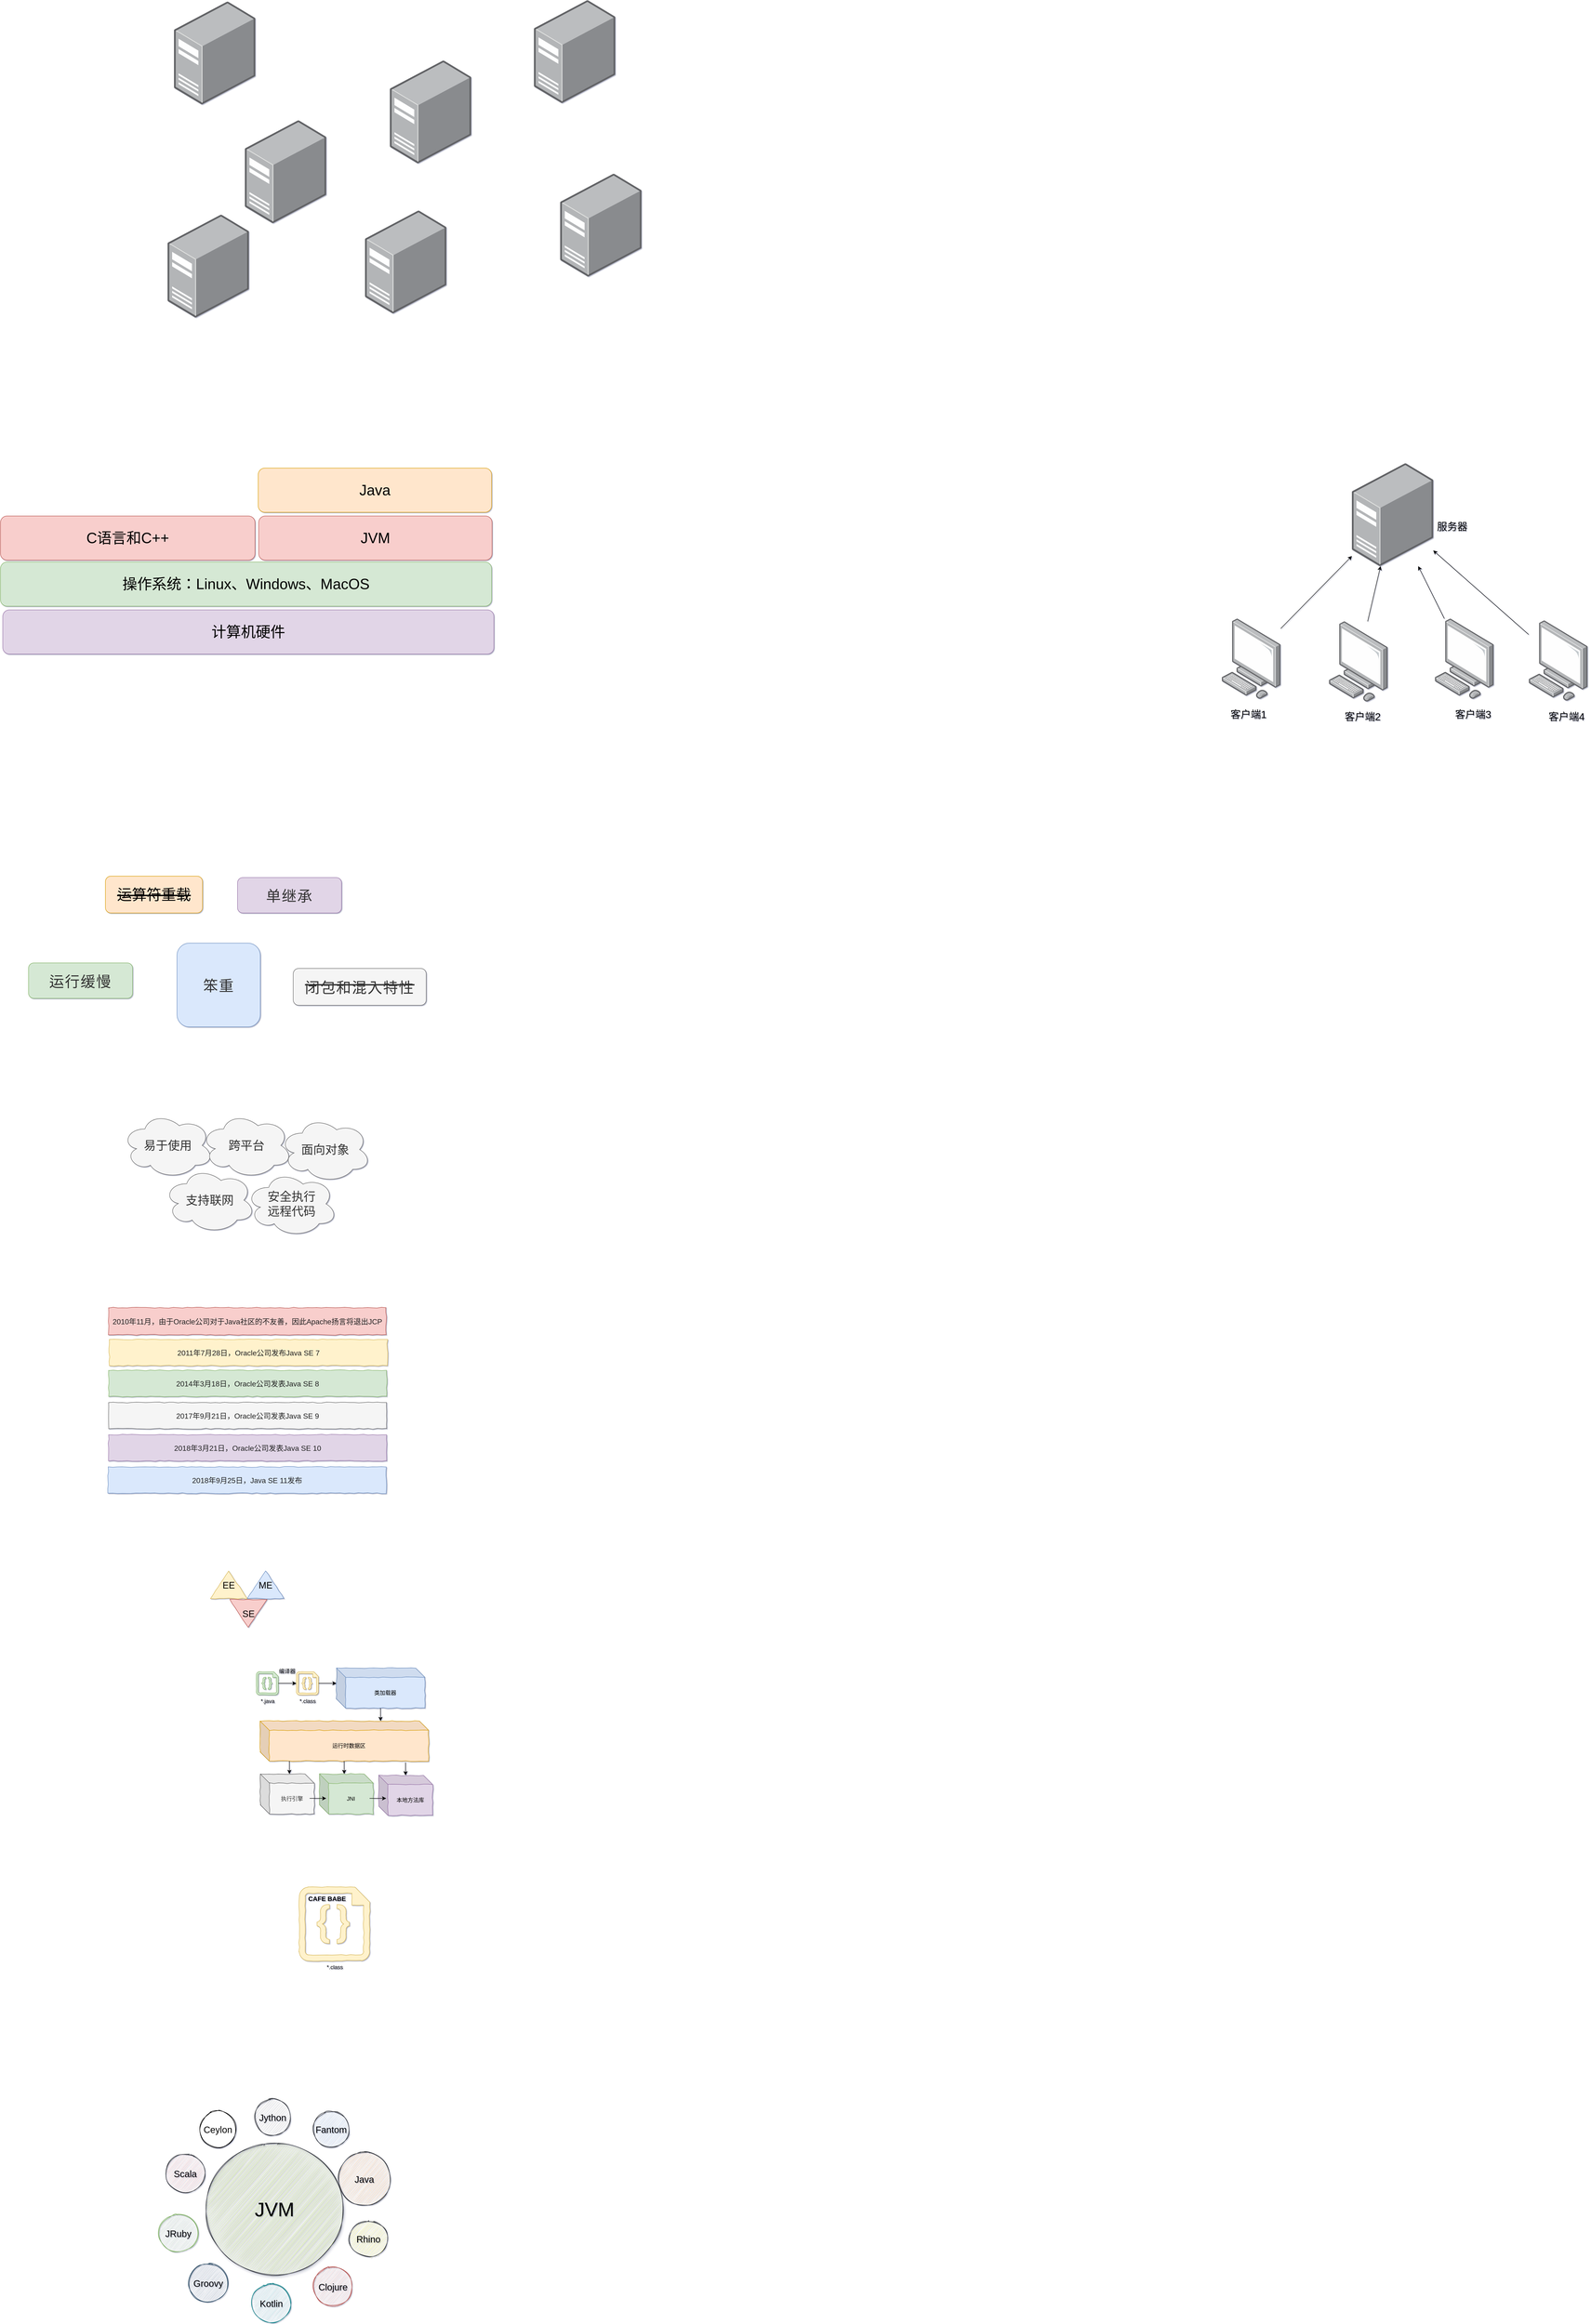 <mxfile version="14.7.6" type="github" pages="2">
  <diagram id="prtHgNgQTEPvFCAcTncT" name="Page-1">
    <mxGraphModel dx="1808" dy="748" grid="0" gridSize="10" guides="1" tooltips="1" connect="1" arrows="1" fold="1" page="0" pageScale="1" pageWidth="827" pageHeight="1169" math="0" shadow="1">
      <root>
        <mxCell id="0" />
        <mxCell id="1" parent="0" />
        <mxCell id="J_e2ZOj2AzXDhLbVWYpQ-2" value="" style="points=[];aspect=fixed;html=1;align=center;shadow=0;dashed=0;image;image=img/lib/allied_telesis/computer_and_terminals/Server_Desktop.svg;direction=east;" parent="1" vertex="1">
          <mxGeometry x="324" y="54" width="176.71" height="224" as="geometry" />
        </mxCell>
        <mxCell id="J_e2ZOj2AzXDhLbVWYpQ-27" value="" style="points=[];aspect=fixed;html=1;align=center;shadow=0;dashed=0;image;image=img/lib/allied_telesis/computer_and_terminals/Server_Desktop.svg;direction=east;" parent="1" vertex="1">
          <mxGeometry x="1106" y="51" width="176.71" height="224" as="geometry" />
        </mxCell>
        <mxCell id="J_e2ZOj2AzXDhLbVWYpQ-42" value="" style="points=[];aspect=fixed;html=1;align=center;shadow=0;dashed=0;image;image=img/lib/allied_telesis/computer_and_terminals/Server_Desktop.svg;direction=east;" parent="1" vertex="1">
          <mxGeometry x="739" y="508" width="176.71" height="224" as="geometry" />
        </mxCell>
        <mxCell id="J_e2ZOj2AzXDhLbVWYpQ-80" value="" style="points=[];aspect=fixed;html=1;align=center;shadow=0;dashed=0;image;image=img/lib/allied_telesis/computer_and_terminals/Server_Desktop.svg;direction=east;" parent="1" vertex="1">
          <mxGeometry x="2883" y="1057" width="176.71" height="224" as="geometry" />
        </mxCell>
        <mxCell id="J_e2ZOj2AzXDhLbVWYpQ-81" value="" style="points=[];aspect=fixed;html=1;align=center;shadow=0;dashed=0;image;image=img/lib/allied_telesis/computer_and_terminals/Personal_Computer.svg;direction=east;" parent="1" vertex="1">
          <mxGeometry x="2600" y="1395" width="128.39" height="174" as="geometry" />
        </mxCell>
        <mxCell id="J_e2ZOj2AzXDhLbVWYpQ-82" value="" style="points=[];aspect=fixed;html=1;align=center;shadow=0;dashed=0;image;image=img/lib/allied_telesis/computer_and_terminals/Personal_Computer.svg;direction=east;" parent="1" vertex="1">
          <mxGeometry x="2832.81" y="1401" width="128.39" height="174" as="geometry" />
        </mxCell>
        <mxCell id="J_e2ZOj2AzXDhLbVWYpQ-83" value="" style="points=[];aspect=fixed;html=1;align=center;shadow=0;dashed=0;image;image=img/lib/allied_telesis/computer_and_terminals/Personal_Computer.svg;direction=east;" parent="1" vertex="1">
          <mxGeometry x="3063" y="1395" width="128.39" height="174" as="geometry" />
        </mxCell>
        <mxCell id="J_e2ZOj2AzXDhLbVWYpQ-84" value="" style="points=[];aspect=fixed;html=1;align=center;shadow=0;dashed=0;image;image=img/lib/allied_telesis/computer_and_terminals/Personal_Computer.svg;direction=east;" parent="1" vertex="1">
          <mxGeometry x="3267" y="1399" width="128.39" height="174" as="geometry" />
        </mxCell>
        <mxCell id="J_e2ZOj2AzXDhLbVWYpQ-85" value="" style="endArrow=classic;html=1;" parent="1" source="J_e2ZOj2AzXDhLbVWYpQ-82" target="J_e2ZOj2AzXDhLbVWYpQ-80" edge="1">
          <mxGeometry width="50" height="50" relative="1" as="geometry">
            <mxPoint x="2972" y="1424" as="sourcePoint" />
            <mxPoint x="3022" y="1374" as="targetPoint" />
          </mxGeometry>
        </mxCell>
        <mxCell id="J_e2ZOj2AzXDhLbVWYpQ-86" value="" style="endArrow=classic;html=1;" parent="1" source="J_e2ZOj2AzXDhLbVWYpQ-81" target="J_e2ZOj2AzXDhLbVWYpQ-80" edge="1">
          <mxGeometry width="50" height="50" relative="1" as="geometry">
            <mxPoint x="2862.004" y="1440" as="sourcePoint" />
            <mxPoint x="2894.632" y="1314" as="targetPoint" />
          </mxGeometry>
        </mxCell>
        <mxCell id="J_e2ZOj2AzXDhLbVWYpQ-87" value="" style="endArrow=classic;html=1;" parent="1" source="J_e2ZOj2AzXDhLbVWYpQ-83" target="J_e2ZOj2AzXDhLbVWYpQ-80" edge="1">
          <mxGeometry width="50" height="50" relative="1" as="geometry">
            <mxPoint x="2928.724" y="1474" as="sourcePoint" />
            <mxPoint x="2961.352" y="1348" as="targetPoint" />
          </mxGeometry>
        </mxCell>
        <mxCell id="J_e2ZOj2AzXDhLbVWYpQ-88" value="" style="endArrow=classic;html=1;" parent="1" source="J_e2ZOj2AzXDhLbVWYpQ-84" target="J_e2ZOj2AzXDhLbVWYpQ-80" edge="1">
          <mxGeometry width="50" height="50" relative="1" as="geometry">
            <mxPoint x="2938.724" y="1484" as="sourcePoint" />
            <mxPoint x="2971.352" y="1358" as="targetPoint" />
          </mxGeometry>
        </mxCell>
        <mxCell id="J_e2ZOj2AzXDhLbVWYpQ-90" value="&lt;font style=&quot;font-size: 22px&quot;&gt;服务器&lt;/font&gt;" style="text;html=1;strokeColor=none;fillColor=none;align=center;verticalAlign=middle;whiteSpace=wrap;rounded=0;fontSize=16;" parent="1" vertex="1">
          <mxGeometry x="3051" y="1185" width="100" height="22" as="geometry" />
        </mxCell>
        <mxCell id="J_e2ZOj2AzXDhLbVWYpQ-91" value="&lt;font style=&quot;font-size: 22px&quot;&gt;客户端1&lt;/font&gt;" style="text;html=1;strokeColor=none;fillColor=none;align=center;verticalAlign=middle;whiteSpace=wrap;rounded=0;fontSize=16;" parent="1" vertex="1">
          <mxGeometry x="2605" y="1595" width="107" height="17" as="geometry" />
        </mxCell>
        <mxCell id="J_e2ZOj2AzXDhLbVWYpQ-92" value="&lt;font style=&quot;font-size: 22px&quot;&gt;客户端2&lt;/font&gt;" style="text;html=1;strokeColor=none;fillColor=none;align=center;verticalAlign=middle;whiteSpace=wrap;rounded=0;fontSize=16;" parent="1" vertex="1">
          <mxGeometry x="2862" y="1600" width="89" height="17" as="geometry" />
        </mxCell>
        <mxCell id="J_e2ZOj2AzXDhLbVWYpQ-93" value="&lt;font style=&quot;font-size: 22px&quot;&gt;客户端3&lt;/font&gt;" style="text;html=1;strokeColor=none;fillColor=none;align=center;verticalAlign=middle;whiteSpace=wrap;rounded=0;fontSize=16;" parent="1" vertex="1">
          <mxGeometry x="3098" y="1595" width="97" height="17" as="geometry" />
        </mxCell>
        <mxCell id="J_e2ZOj2AzXDhLbVWYpQ-94" value="&lt;font style=&quot;font-size: 22px&quot;&gt;客户端4&lt;/font&gt;" style="text;html=1;strokeColor=none;fillColor=none;align=center;verticalAlign=middle;whiteSpace=wrap;rounded=0;fontSize=16;" parent="1" vertex="1">
          <mxGeometry x="3301" y="1600" width="97" height="17" as="geometry" />
        </mxCell>
        <mxCell id="J_e2ZOj2AzXDhLbVWYpQ-95" value="" style="shape=image;html=1;verticalAlign=top;verticalLabelPosition=bottom;imageAspect=0;aspect=fixed;image=https://cdn2.iconfinder.com/data/icons/metro-ui-dock/128/Java.png;rounded=0;sketch=0;" parent="1" vertex="1">
          <mxGeometry x="382" y="92" width="78" height="78" as="geometry" />
        </mxCell>
        <mxCell id="J_e2ZOj2AzXDhLbVWYpQ-111" value="" style="shape=image;html=1;verticalAlign=top;verticalLabelPosition=bottom;imageAspect=0;aspect=fixed;image=https://cdn2.iconfinder.com/data/icons/metro-ui-dock/128/Java.png;rounded=0;sketch=0;" parent="1" vertex="1">
          <mxGeometry x="1183" y="99" width="78" height="78" as="geometry" />
        </mxCell>
        <mxCell id="J_e2ZOj2AzXDhLbVWYpQ-112" value="" style="shape=image;html=1;verticalAlign=top;verticalLabelPosition=bottom;imageAspect=0;aspect=fixed;image=https://cdn2.iconfinder.com/data/icons/metro-ui-dock/128/Java.png;rounded=0;sketch=0;" parent="1" vertex="1">
          <mxGeometry x="809" y="559" width="78" height="78" as="geometry" />
        </mxCell>
        <mxCell id="J_e2ZOj2AzXDhLbVWYpQ-116" value="" style="points=[];aspect=fixed;html=1;align=center;shadow=0;dashed=0;image;image=img/lib/allied_telesis/computer_and_terminals/Server_Desktop.svg;direction=east;" parent="1" vertex="1">
          <mxGeometry x="478" y="312" width="176.71" height="224" as="geometry" />
        </mxCell>
        <mxCell id="J_e2ZOj2AzXDhLbVWYpQ-117" value="" style="shape=image;html=1;verticalAlign=top;verticalLabelPosition=bottom;imageAspect=0;aspect=fixed;image=https://cdn2.iconfinder.com/data/icons/metro-ui-dock/128/Java.png;rounded=0;sketch=0;" parent="1" vertex="1">
          <mxGeometry x="548" y="363" width="78" height="78" as="geometry" />
        </mxCell>
        <mxCell id="J_e2ZOj2AzXDhLbVWYpQ-118" value="" style="points=[];aspect=fixed;html=1;align=center;shadow=0;dashed=0;image;image=img/lib/allied_telesis/computer_and_terminals/Server_Desktop.svg;direction=east;" parent="1" vertex="1">
          <mxGeometry x="1163" y="428" width="176.71" height="224" as="geometry" />
        </mxCell>
        <mxCell id="J_e2ZOj2AzXDhLbVWYpQ-119" value="" style="shape=image;html=1;verticalAlign=top;verticalLabelPosition=bottom;imageAspect=0;aspect=fixed;image=https://cdn2.iconfinder.com/data/icons/metro-ui-dock/128/Java.png;rounded=0;sketch=0;" parent="1" vertex="1">
          <mxGeometry x="1233" y="479" width="78" height="78" as="geometry" />
        </mxCell>
        <mxCell id="J_e2ZOj2AzXDhLbVWYpQ-125" value="" style="points=[];aspect=fixed;html=1;align=center;shadow=0;dashed=0;image;image=img/lib/allied_telesis/computer_and_terminals/Server_Desktop.svg;direction=east;" parent="1" vertex="1">
          <mxGeometry x="793" y="182" width="176.71" height="224" as="geometry" />
        </mxCell>
        <mxCell id="J_e2ZOj2AzXDhLbVWYpQ-126" value="" style="shape=image;html=1;verticalAlign=top;verticalLabelPosition=bottom;imageAspect=0;aspect=fixed;image=https://cdn2.iconfinder.com/data/icons/metro-ui-dock/128/Java.png;rounded=0;sketch=0;" parent="1" vertex="1">
          <mxGeometry x="863" y="233" width="78" height="78" as="geometry" />
        </mxCell>
        <mxCell id="J_e2ZOj2AzXDhLbVWYpQ-128" value="" style="points=[];aspect=fixed;html=1;align=center;shadow=0;dashed=0;image;image=img/lib/allied_telesis/computer_and_terminals/Server_Desktop.svg;direction=east;" parent="1" vertex="1">
          <mxGeometry x="310" y="517" width="176.71" height="224" as="geometry" />
        </mxCell>
        <mxCell id="J_e2ZOj2AzXDhLbVWYpQ-129" value="" style="shape=image;html=1;verticalAlign=top;verticalLabelPosition=bottom;imageAspect=0;aspect=fixed;image=https://cdn2.iconfinder.com/data/icons/metro-ui-dock/128/Java.png;rounded=0;sketch=0;" parent="1" vertex="1">
          <mxGeometry x="380" y="568" width="78" height="78" as="geometry" />
        </mxCell>
        <mxCell id="J_e2ZOj2AzXDhLbVWYpQ-130" value="" style="shape=image;html=1;verticalAlign=top;verticalLabelPosition=bottom;imageAspect=0;aspect=fixed;image=https://cdn2.iconfinder.com/data/icons/metro-ui-dock/128/Java.png;rounded=0;sketch=0;" parent="1" vertex="1">
          <mxGeometry x="2953" y="1104" width="78" height="78" as="geometry" />
        </mxCell>
        <mxCell id="J_e2ZOj2AzXDhLbVWYpQ-131" value="&lt;font style=&quot;font-size: 32px&quot;&gt;计算机硬件&lt;/font&gt;" style="rounded=1;whiteSpace=wrap;html=1;sketch=0;fillColor=#e1d5e7;strokeColor=#9673a6;" parent="1" vertex="1">
          <mxGeometry x="-48" y="1376" width="1067" height="96" as="geometry" />
        </mxCell>
        <mxCell id="J_e2ZOj2AzXDhLbVWYpQ-132" value="&lt;font style=&quot;font-size: 32px&quot;&gt;操作系统：Linux、Windows、MacOS&lt;/font&gt;" style="rounded=1;whiteSpace=wrap;html=1;sketch=0;fillColor=#d5e8d4;strokeColor=#82b366;" parent="1" vertex="1">
          <mxGeometry x="-53" y="1272" width="1067" height="96" as="geometry" />
        </mxCell>
        <mxCell id="J_e2ZOj2AzXDhLbVWYpQ-133" value="&lt;font style=&quot;font-size: 32px&quot;&gt;C语言和C++&lt;/font&gt;" style="rounded=1;whiteSpace=wrap;html=1;sketch=0;fillColor=#f8cecc;strokeColor=#b85450;" parent="1" vertex="1">
          <mxGeometry x="-53" y="1172" width="553" height="96" as="geometry" />
        </mxCell>
        <mxCell id="J_e2ZOj2AzXDhLbVWYpQ-136" value="&lt;span style=&quot;font-size: 32px&quot;&gt;JVM&lt;/span&gt;" style="rounded=1;whiteSpace=wrap;html=1;sketch=0;fillColor=#f8cecc;strokeColor=#b85450;" parent="1" vertex="1">
          <mxGeometry x="508" y="1172" width="507" height="96" as="geometry" />
        </mxCell>
        <mxCell id="J_e2ZOj2AzXDhLbVWYpQ-137" value="&lt;span style=&quot;font-size: 32px&quot;&gt;Java&lt;/span&gt;" style="rounded=1;whiteSpace=wrap;html=1;sketch=0;fillColor=#ffe6cc;strokeColor=#d79b00;" parent="1" vertex="1">
          <mxGeometry x="507" y="1068" width="507" height="96" as="geometry" />
        </mxCell>
        <mxCell id="Idzp_B0AjTieMuo_t976-1" value="&lt;font style=&quot;font-size: 32px&quot;&gt;&lt;strike&gt;运算符重载&lt;/strike&gt;&lt;/font&gt;" style="rounded=1;whiteSpace=wrap;html=1;fillColor=#ffe6cc;strokeColor=#d79b00;" parent="1" vertex="1">
          <mxGeometry x="175" y="1954.5" width="211" height="80" as="geometry" />
        </mxCell>
        <mxCell id="Idzp_B0AjTieMuo_t976-5" value="&lt;font style=&quot;font-size: 32px&quot;&gt;&lt;strike&gt;&lt;span style=&quot;color: rgb(51 , 51 , 51) ; font-family: &amp;#34;helvetica neue&amp;#34; , &amp;#34;helvetica&amp;#34; , &amp;#34;hiragino sans gb&amp;#34; , &amp;#34;microsoft yahei&amp;#34; , &amp;#34;arial&amp;#34; , sans-serif ; letter-spacing: 2px ; text-align: justify ; word-spacing: 2px&quot;&gt;​闭包和混&lt;/span&gt;&lt;span style=&quot;color: rgb(51 , 51 , 51) ; font-family: &amp;#34;helvetica neue&amp;#34; , &amp;#34;helvetica&amp;#34; , &amp;#34;hiragino sans gb&amp;#34; , &amp;#34;microsoft yahei&amp;#34; , &amp;#34;arial&amp;#34; , sans-serif ; letter-spacing: 2px ; text-align: justify ; word-spacing: 2px&quot;&gt;入特性&lt;/span&gt;&lt;/strike&gt;&lt;/font&gt;" style="rounded=1;whiteSpace=wrap;html=1;fillColor=#f5f5f5;strokeColor=#666666;fontColor=#333333;" parent="1" vertex="1">
          <mxGeometry x="583" y="2155" width="289" height="80" as="geometry" />
        </mxCell>
        <mxCell id="Idzp_B0AjTieMuo_t976-7" value="&lt;div style=&quot;text-align: justify&quot;&gt;&lt;span style=&quot;font-size: 32px ; letter-spacing: 2px ; word-spacing: 2px&quot;&gt;&lt;font color=&quot;#333333&quot; face=&quot;helvetica neue, helvetica, hiragino sans gb, microsoft yahei, arial, sans-serif&quot;&gt;单继承&lt;/font&gt;&lt;/span&gt;&lt;/div&gt;" style="rounded=1;whiteSpace=wrap;html=1;fillColor=#e1d5e7;strokeColor=#9673a6;" parent="1" vertex="1">
          <mxGeometry x="462" y="1957.5" width="226" height="77" as="geometry" />
        </mxCell>
        <mxCell id="Idzp_B0AjTieMuo_t976-8" value="&lt;div style=&quot;text-align: justify&quot;&gt;&lt;span style=&quot;font-size: 32px ; letter-spacing: 2px ; word-spacing: 2px&quot;&gt;&lt;font color=&quot;#333333&quot; face=&quot;helvetica neue, helvetica, hiragino sans gb, microsoft yahei, arial, sans-serif&quot;&gt;笨重&lt;/font&gt;&lt;/span&gt;&lt;/div&gt;" style="rounded=1;whiteSpace=wrap;html=1;fillColor=#dae8fc;strokeColor=#6c8ebf;" parent="1" vertex="1">
          <mxGeometry x="330.5" y="2100" width="181" height="182" as="geometry" />
        </mxCell>
        <mxCell id="Idzp_B0AjTieMuo_t976-12" value="&lt;div style=&quot;text-align: justify&quot;&gt;&lt;span style=&quot;font-size: 32px ; letter-spacing: 2px ; word-spacing: 2px&quot;&gt;&lt;font color=&quot;#333333&quot; face=&quot;helvetica neue, helvetica, hiragino sans gb, microsoft yahei, arial, sans-serif&quot;&gt;运行缓慢&lt;/font&gt;&lt;/span&gt;&lt;/div&gt;" style="rounded=1;whiteSpace=wrap;html=1;fillColor=#d5e8d4;strokeColor=#82b366;" parent="1" vertex="1">
          <mxGeometry x="8" y="2143" width="226" height="77" as="geometry" />
        </mxCell>
        <mxCell id="Idzp_B0AjTieMuo_t976-13" value="&lt;font style=&quot;font-size: 26px&quot;&gt;易于使用&lt;/font&gt;" style="ellipse;shape=cloud;whiteSpace=wrap;html=1;fillColor=#f5f5f5;strokeColor=#666666;fontColor=#333333;" parent="1" vertex="1">
          <mxGeometry x="211" y="2468" width="199" height="143" as="geometry" />
        </mxCell>
        <mxCell id="Idzp_B0AjTieMuo_t976-14" value="&lt;font style=&quot;font-size: 26px&quot;&gt;面向对象&lt;/font&gt;" style="ellipse;shape=cloud;whiteSpace=wrap;html=1;fillColor=#f5f5f5;strokeColor=#666666;fontColor=#333333;" parent="1" vertex="1">
          <mxGeometry x="553" y="2477" width="199" height="143" as="geometry" />
        </mxCell>
        <mxCell id="Idzp_B0AjTieMuo_t976-15" value="&lt;font style=&quot;font-size: 26px&quot;&gt;支持联网&lt;/font&gt;" style="ellipse;shape=cloud;whiteSpace=wrap;html=1;fillColor=#f5f5f5;strokeColor=#666666;fontColor=#333333;" parent="1" vertex="1">
          <mxGeometry x="301.71" y="2587" width="199" height="143" as="geometry" />
        </mxCell>
        <mxCell id="Idzp_B0AjTieMuo_t976-16" value="&lt;font style=&quot;font-size: 26px&quot;&gt;安全执行&lt;br&gt;远程代码&lt;/font&gt;" style="ellipse;shape=cloud;whiteSpace=wrap;html=1;fillColor=#f5f5f5;strokeColor=#666666;fontColor=#333333;" parent="1" vertex="1">
          <mxGeometry x="480" y="2595" width="199" height="143" as="geometry" />
        </mxCell>
        <mxCell id="Idzp_B0AjTieMuo_t976-17" value="&lt;font style=&quot;font-size: 26px&quot;&gt;跨平台&lt;/font&gt;" style="ellipse;shape=cloud;whiteSpace=wrap;html=1;fillColor=#f5f5f5;strokeColor=#666666;fontColor=#333333;" parent="1" vertex="1">
          <mxGeometry x="382" y="2468" width="199" height="143" as="geometry" />
        </mxCell>
        <mxCell id="Idzp_B0AjTieMuo_t976-18" value="&lt;span style=&quot;color: rgb(32 , 33 , 34) ; font-family: sans-serif ; text-align: left&quot;&gt;&lt;font style=&quot;font-size: 16px&quot;&gt;2010年11月，由于Oracle公司对于Java社区的不友善，因此Apache扬言将退出JCP&lt;/font&gt;&lt;/span&gt;" style="rounded=0;whiteSpace=wrap;html=1;shadow=0;comic=1;fillColor=#f8cecc;strokeColor=#b85450;" parent="1" vertex="1">
          <mxGeometry x="182" y="2892" width="603" height="59" as="geometry" />
        </mxCell>
        <mxCell id="Idzp_B0AjTieMuo_t976-19" value="&lt;span style=&quot;color: rgb(32 , 33 , 34) ; font-family: sans-serif&quot;&gt;&lt;font style=&quot;font-size: 16px&quot;&gt;2011年7月28日，Oracle公司发布Java SE 7&lt;/font&gt;&lt;/span&gt;" style="rounded=0;whiteSpace=wrap;html=1;shadow=0;comic=1;fillColor=#fff2cc;strokeColor=#d6b656;" parent="1" vertex="1">
          <mxGeometry x="183.5" y="2961" width="604" height="57" as="geometry" />
        </mxCell>
        <mxCell id="Idzp_B0AjTieMuo_t976-20" value="&lt;span style=&quot;font-size: 16px ; color: rgb(32 , 33 , 34) ; font-family: sans-serif&quot;&gt;2014年3月18日，Oracle公司发表Java SE 8&lt;/span&gt;" style="rounded=0;whiteSpace=wrap;html=1;shadow=0;comic=1;fillColor=#d5e8d4;strokeColor=#82b366;" parent="1" vertex="1">
          <mxGeometry x="182" y="3028" width="604" height="57" as="geometry" />
        </mxCell>
        <mxCell id="Idzp_B0AjTieMuo_t976-21" value="&lt;span style=&quot;color: rgb(32 , 33 , 34) ; font-family: sans-serif&quot;&gt;&lt;font style=&quot;font-size: 16px&quot;&gt;2017年9月21日，Oracle公司发表Java SE 9&lt;/font&gt;&lt;/span&gt;" style="rounded=0;whiteSpace=wrap;html=1;shadow=0;comic=1;fillColor=#f5f5f5;strokeColor=#666666;fontColor=#333333;" parent="1" vertex="1">
          <mxGeometry x="182" y="3098" width="604" height="57" as="geometry" />
        </mxCell>
        <mxCell id="Idzp_B0AjTieMuo_t976-22" value="&lt;span style=&quot;color: rgb(32 , 33 , 34) ; font-family: sans-serif&quot;&gt;&lt;font style=&quot;font-size: 16px&quot;&gt;2018年3月21日，Oracle公司发表Java SE 10&lt;/font&gt;&lt;/span&gt;" style="rounded=0;whiteSpace=wrap;html=1;shadow=0;comic=1;fillColor=#e1d5e7;strokeColor=#9673a6;" parent="1" vertex="1">
          <mxGeometry x="182" y="3168" width="604" height="57" as="geometry" />
        </mxCell>
        <mxCell id="Idzp_B0AjTieMuo_t976-24" value="&lt;span style=&quot;font-size: 16px ; color: rgb(32 , 33 , 34) ; font-family: sans-serif&quot;&gt;2018年9月25日，Java SE 11发布&lt;/span&gt;" style="rounded=0;whiteSpace=wrap;html=1;shadow=0;comic=1;fillColor=#dae8fc;strokeColor=#6c8ebf;" parent="1" vertex="1">
          <mxGeometry x="181" y="3238" width="604" height="57" as="geometry" />
        </mxCell>
        <mxCell id="Idzp_B0AjTieMuo_t976-25" value="&lt;font style=&quot;font-size: 20px&quot;&gt;SE&lt;/font&gt;" style="triangle;whiteSpace=wrap;html=1;rounded=0;shadow=0;comic=1;direction=south;fillColor=#f8cecc;strokeColor=#b85450;" parent="1" vertex="1">
          <mxGeometry x="445.5" y="3526" width="80" height="60" as="geometry" />
        </mxCell>
        <mxCell id="Idzp_B0AjTieMuo_t976-26" value="&lt;font style=&quot;font-size: 20px&quot;&gt;EE&lt;/font&gt;" style="triangle;whiteSpace=wrap;html=1;rounded=0;shadow=0;comic=1;direction=north;fillColor=#fff2cc;strokeColor=#d6b656;" parent="1" vertex="1">
          <mxGeometry x="403" y="3464" width="80" height="60" as="geometry" />
        </mxCell>
        <mxCell id="Idzp_B0AjTieMuo_t976-27" value="&lt;font style=&quot;font-size: 20px&quot;&gt;ME&lt;/font&gt;" style="triangle;whiteSpace=wrap;html=1;rounded=0;shadow=0;comic=1;direction=north;fillColor=#dae8fc;strokeColor=#6c8ebf;" parent="1" vertex="1">
          <mxGeometry x="483" y="3464" width="80" height="60" as="geometry" />
        </mxCell>
        <mxCell id="Idzp_B0AjTieMuo_t976-45" style="edgeStyle=orthogonalEdgeStyle;rounded=0;orthogonalLoop=1;jettySize=auto;html=1;exitX=1;exitY=0.5;exitDx=0;exitDy=0;exitPerimeter=0;entryX=0;entryY=0.5;entryDx=0;entryDy=0;entryPerimeter=0;" parent="1" source="Idzp_B0AjTieMuo_t976-28" target="Idzp_B0AjTieMuo_t976-29" edge="1">
          <mxGeometry relative="1" as="geometry" />
        </mxCell>
        <mxCell id="Idzp_B0AjTieMuo_t976-28" value="*.java" style="verticalLabelPosition=bottom;html=1;verticalAlign=top;align=center;strokeColor=#82b366;fillColor=#d5e8d4;shape=mxgraph.azure.code_file;pointerEvents=1;rounded=0;shadow=0;comic=1;" parent="1" vertex="1">
          <mxGeometry x="503" y="3683" width="47.5" height="50" as="geometry" />
        </mxCell>
        <mxCell id="Idzp_B0AjTieMuo_t976-46" style="edgeStyle=orthogonalEdgeStyle;rounded=0;orthogonalLoop=1;jettySize=auto;html=1;exitX=1;exitY=0.5;exitDx=0;exitDy=0;exitPerimeter=0;entryX=0;entryY=0;entryDx=0;entryDy=33.5;entryPerimeter=0;" parent="1" source="Idzp_B0AjTieMuo_t976-29" target="Idzp_B0AjTieMuo_t976-30" edge="1">
          <mxGeometry relative="1" as="geometry" />
        </mxCell>
        <mxCell id="Idzp_B0AjTieMuo_t976-29" value="*.class" style="verticalLabelPosition=bottom;html=1;verticalAlign=top;align=center;strokeColor=#d6b656;fillColor=#fff2cc;shape=mxgraph.azure.code_file;pointerEvents=1;rounded=0;shadow=0;comic=1;" parent="1" vertex="1">
          <mxGeometry x="590" y="3683" width="47.5" height="50" as="geometry" />
        </mxCell>
        <mxCell id="Idzp_B0AjTieMuo_t976-30" value="类加载器" style="shape=cube;whiteSpace=wrap;html=1;boundedLbl=1;backgroundOutline=1;darkOpacity=0.05;darkOpacity2=0.1;rounded=0;shadow=0;comic=1;fillColor=#dae8fc;strokeColor=#6c8ebf;" parent="1" vertex="1">
          <mxGeometry x="677" y="3675" width="192" height="87" as="geometry" />
        </mxCell>
        <mxCell id="Idzp_B0AjTieMuo_t976-31" value="运行时数据区" style="shape=cube;whiteSpace=wrap;html=1;boundedLbl=1;backgroundOutline=1;darkOpacity=0.05;darkOpacity2=0.1;rounded=0;shadow=0;comic=1;fillColor=#ffe6cc;strokeColor=#d79b00;" parent="1" vertex="1">
          <mxGeometry x="511" y="3790" width="366" height="87" as="geometry" />
        </mxCell>
        <mxCell id="Idzp_B0AjTieMuo_t976-32" value="执行引擎" style="shape=cube;whiteSpace=wrap;html=1;boundedLbl=1;backgroundOutline=1;darkOpacity=0.05;darkOpacity2=0.1;rounded=0;shadow=0;comic=1;fillColor=#f5f5f5;strokeColor=#666666;fontColor=#333333;" parent="1" vertex="1">
          <mxGeometry x="511.5" y="3905" width="117" height="87" as="geometry" />
        </mxCell>
        <mxCell id="Idzp_B0AjTieMuo_t976-43" value="JNI" style="shape=cube;whiteSpace=wrap;html=1;boundedLbl=1;backgroundOutline=1;darkOpacity=0.05;darkOpacity2=0.1;rounded=0;shadow=0;comic=1;fillColor=#d5e8d4;strokeColor=#82b366;" parent="1" vertex="1">
          <mxGeometry x="640" y="3905" width="117" height="87" as="geometry" />
        </mxCell>
        <mxCell id="Idzp_B0AjTieMuo_t976-44" value="本地方法库" style="shape=cube;whiteSpace=wrap;html=1;boundedLbl=1;backgroundOutline=1;darkOpacity=0.05;darkOpacity2=0.1;rounded=0;shadow=0;comic=1;fillColor=#e1d5e7;strokeColor=#9673a6;" parent="1" vertex="1">
          <mxGeometry x="768.86" y="3908" width="117" height="87" as="geometry" />
        </mxCell>
        <mxCell id="Idzp_B0AjTieMuo_t976-61" value="编译器" style="text;html=1;strokeColor=none;fillColor=none;align=center;verticalAlign=middle;whiteSpace=wrap;rounded=0;shadow=0;comic=1;" parent="1" vertex="1">
          <mxGeometry x="550" y="3672" width="40" height="20" as="geometry" />
        </mxCell>
        <mxCell id="Idzp_B0AjTieMuo_t976-62" value="" style="endArrow=classic;html=1;" parent="1" edge="1">
          <mxGeometry width="50" height="50" relative="1" as="geometry">
            <mxPoint x="772.66" y="3762" as="sourcePoint" />
            <mxPoint x="772.66" y="3790" as="targetPoint" />
          </mxGeometry>
        </mxCell>
        <mxCell id="Idzp_B0AjTieMuo_t976-63" value="" style="endArrow=classic;html=1;" parent="1" edge="1">
          <mxGeometry width="50" height="50" relative="1" as="geometry">
            <mxPoint x="574.66" y="3877" as="sourcePoint" />
            <mxPoint x="574.66" y="3905" as="targetPoint" />
          </mxGeometry>
        </mxCell>
        <mxCell id="Idzp_B0AjTieMuo_t976-64" value="" style="endArrow=classic;html=1;" parent="1" edge="1">
          <mxGeometry width="50" height="50" relative="1" as="geometry">
            <mxPoint x="693.66" y="3877" as="sourcePoint" />
            <mxPoint x="693.66" y="3905" as="targetPoint" />
          </mxGeometry>
        </mxCell>
        <mxCell id="Idzp_B0AjTieMuo_t976-65" value="" style="endArrow=classic;html=1;" parent="1" edge="1">
          <mxGeometry width="50" height="50" relative="1" as="geometry">
            <mxPoint x="827.01" y="3880" as="sourcePoint" />
            <mxPoint x="827.01" y="3908" as="targetPoint" />
          </mxGeometry>
        </mxCell>
        <mxCell id="Idzp_B0AjTieMuo_t976-66" value="" style="endArrow=classic;html=1;" parent="1" edge="1">
          <mxGeometry width="50" height="50" relative="1" as="geometry">
            <mxPoint x="618.71" y="3958" as="sourcePoint" />
            <mxPoint x="654.71" y="3958" as="targetPoint" />
          </mxGeometry>
        </mxCell>
        <mxCell id="Idzp_B0AjTieMuo_t976-68" value="" style="endArrow=classic;html=1;" parent="1" edge="1">
          <mxGeometry width="50" height="50" relative="1" as="geometry">
            <mxPoint x="749" y="3958" as="sourcePoint" />
            <mxPoint x="785" y="3958" as="targetPoint" />
          </mxGeometry>
        </mxCell>
        <mxCell id="Idzp_B0AjTieMuo_t976-69" value="*.class" style="verticalLabelPosition=bottom;html=1;verticalAlign=top;align=center;strokeColor=#d6b656;fillColor=#fff2cc;shape=mxgraph.azure.code_file;pointerEvents=1;rounded=0;shadow=0;comic=1;" parent="1" vertex="1">
          <mxGeometry x="596" y="4151" width="153" height="160" as="geometry" />
        </mxCell>
        <mxCell id="Idzp_B0AjTieMuo_t976-70" value="&lt;b&gt;&lt;font style=&quot;font-size: 14px&quot;&gt;CAFE BABE&lt;/font&gt;&lt;/b&gt;" style="text;html=1;strokeColor=none;fillColor=none;align=center;verticalAlign=middle;whiteSpace=wrap;rounded=0;shadow=0;comic=1;" parent="1" vertex="1">
          <mxGeometry x="607" y="4166" width="99" height="20" as="geometry" />
        </mxCell>
        <mxCell id="Idzp_B0AjTieMuo_t976-93" value="&lt;font style=&quot;font-size: 43px&quot;&gt;JVM&lt;/font&gt;" style="ellipse;whiteSpace=wrap;html=1;aspect=fixed;rounded=0;shadow=1;comic=1;fillColor=#cdeb8b;strokeColor=#36393d;treeMoving=1;noLabel=0;portConstraintRotation=0;fixDash=0;backgroundOutline=0;resizeWidth=0;resizeHeight=0;treeFolding=0;sketch=1;" parent="1" vertex="1">
          <mxGeometry x="400" y="4708" width="285" height="285" as="geometry" />
        </mxCell>
        <mxCell id="Idzp_B0AjTieMuo_t976-94" value="&lt;font style=&quot;font-size: 20px&quot;&gt;JRuby&lt;/font&gt;&lt;span style=&quot;color: rgba(0 , 0 , 0 , 0) ; font-family: monospace ; font-size: 0px&quot;&gt;%3CmxGraphModel%3E%3Croot%3E%3CmxCell%20id%3D%220%22%2F%3E%3CmxCell%20id%3D%221%22%20parent%3D%220%22%2F%3E%3CmxCell%20id%3D%222%22%20value%3D%22%26lt%3Bfont%20style%3D%26quot%3Bfont-size%3A%2020px%26quot%3B%26gt%3BGroovy%26lt%3B%2Ffont%26gt%3B%22%20style%3D%22rounded%3D1%3BwhiteSpace%3Dwrap%3Bhtml%3D1%3Bshadow%3D0%3Bcomic%3D1%3BfillColor%3D%23cdeb8b%3BstrokeColor%3D%2336393d%3B%22%20vertex%3D%221%22%20parent%3D%221%22%3E%3CmxGeometry%20x%3D%22396%22%20y%3D%224552%22%20width%3D%22120%22%20height%3D%2260%22%20as%3D%22geometry%22%2F%3E%3C%2FmxCell%3E%3C%2Froot%3E%3C%2FmxGraphModel%3E&lt;/span&gt;" style="ellipse;whiteSpace=wrap;html=1;aspect=fixed;rounded=0;shadow=0;comic=1;fillColor=#d5e8d4;strokeColor=#82b366;sketch=1;" parent="1" vertex="1">
          <mxGeometry x="293" y="4862" width="81" height="81" as="geometry" />
        </mxCell>
        <mxCell id="Idzp_B0AjTieMuo_t976-95" value="&lt;span style=&quot;font-size: 20px&quot;&gt;Scala&lt;/span&gt;" style="ellipse;whiteSpace=wrap;html=1;aspect=fixed;rounded=0;shadow=0;comic=1;fillColor=#ffcccc;strokeColor=#36393d;sketch=1;" parent="1" vertex="1">
          <mxGeometry x="308" y="4732" width="81" height="81" as="geometry" />
        </mxCell>
        <mxCell id="Idzp_B0AjTieMuo_t976-96" value="&lt;span style=&quot;font-size: 20px&quot;&gt;Groovy&lt;/span&gt;" style="ellipse;whiteSpace=wrap;html=1;aspect=fixed;rounded=0;shadow=0;comic=1;fillColor=#bac8d3;strokeColor=#23445d;sketch=1;" parent="1" vertex="1">
          <mxGeometry x="357.86" y="4970" width="81" height="81" as="geometry" />
        </mxCell>
        <mxCell id="Idzp_B0AjTieMuo_t976-97" value="&lt;span style=&quot;font-size: 20px&quot;&gt;Kotlin&lt;/span&gt;" style="ellipse;whiteSpace=wrap;html=1;aspect=fixed;rounded=0;shadow=0;comic=1;fillColor=#b0e3e6;strokeColor=#0e8088;sketch=1;" parent="1" vertex="1">
          <mxGeometry x="495" y="5014" width="81" height="81" as="geometry" />
        </mxCell>
        <mxCell id="Idzp_B0AjTieMuo_t976-98" value="&lt;span style=&quot;font-size: 20px&quot;&gt;Clojure&lt;/span&gt;" style="ellipse;whiteSpace=wrap;html=1;aspect=fixed;rounded=0;shadow=0;comic=1;fillColor=#f8cecc;strokeColor=#b85450;sketch=1;perimeterSpacing=4;strokeWidth=1;" parent="1" vertex="1">
          <mxGeometry x="628.5" y="4978" width="81" height="81" as="geometry" />
        </mxCell>
        <mxCell id="Idzp_B0AjTieMuo_t976-99" value="&lt;span style=&quot;font-size: 20px&quot;&gt;Rhino&lt;/span&gt;" style="ellipse;whiteSpace=wrap;html=1;aspect=fixed;rounded=0;shadow=0;comic=1;fillColor=#ffff88;strokeColor=#36393d;sketch=1;fillStyle=auto;" parent="1" vertex="1">
          <mxGeometry x="706" y="4874" width="81" height="81" as="geometry" />
        </mxCell>
        <mxCell id="Idzp_B0AjTieMuo_t976-100" value="&lt;span style=&quot;font-size: 20px&quot;&gt;Fantom&lt;/span&gt;" style="ellipse;whiteSpace=wrap;html=1;aspect=fixed;rounded=0;shadow=0;comic=1;fillColor=#cce5ff;strokeColor=#36393d;sketch=1;" parent="1" vertex="1">
          <mxGeometry x="625" y="4636" width="81" height="81" as="geometry" />
        </mxCell>
        <mxCell id="Idzp_B0AjTieMuo_t976-101" value="&lt;span style=&quot;font-size: 20px&quot;&gt;Jython&lt;/span&gt;" style="ellipse;whiteSpace=wrap;html=1;aspect=fixed;rounded=0;shadow=0;comic=1;fillColor=#f9f7ed;strokeColor=#36393d;sketch=1;" parent="1" vertex="1">
          <mxGeometry x="498" y="4610" width="81" height="81" as="geometry" />
        </mxCell>
        <mxCell id="Idzp_B0AjTieMuo_t976-102" value="&lt;span style=&quot;font-size: 20px&quot;&gt;Ceylon&lt;/span&gt;" style="ellipse;whiteSpace=wrap;html=1;aspect=fixed;rounded=0;shadow=0;comic=1;sketch=1;" parent="1" vertex="1">
          <mxGeometry x="379.0" y="4636" width="81" height="81" as="geometry" />
        </mxCell>
        <mxCell id="Idzp_B0AjTieMuo_t976-104" value="&lt;span style=&quot;font-size: 20px&quot;&gt;Java&lt;/span&gt;" style="ellipse;whiteSpace=wrap;html=1;aspect=fixed;rounded=0;shadow=0;comic=1;fillColor=#ffcc99;strokeColor=#36393d;sketch=1;perimeterSpacing=4;strokeWidth=1;" parent="1" vertex="1">
          <mxGeometry x="679" y="4726" width="117" height="117" as="geometry" />
        </mxCell>
        <mxCell id="Idzp_B0AjTieMuo_t976-105" value="" style="shape=image;html=1;verticalAlign=top;verticalLabelPosition=bottom;imageAspect=0;aspect=fixed;image=https://cdn2.iconfinder.com/data/icons/metro-ui-dock/128/Java.png;rounded=0;sketch=0;" parent="1" vertex="1">
          <mxGeometry x="616" y="4186" width="24" height="24" as="geometry" />
        </mxCell>
      </root>
    </mxGraphModel>
  </diagram>
  <diagram id="53nCi289PsQuE4W-2JyY" name="第 2 页">
    <mxGraphModel dx="1371" dy="116" grid="0" gridSize="10" guides="1" tooltips="1" connect="1" arrows="1" fold="1" page="0" pageScale="1" pageWidth="827" pageHeight="1169" math="0" shadow="0">
      <root>
        <mxCell id="t4UdVl8dg5VgNK2BOj60-0" />
        <mxCell id="t4UdVl8dg5VgNK2BOj60-1" parent="t4UdVl8dg5VgNK2BOj60-0" />
        <mxCell id="t4UdVl8dg5VgNK2BOj60-2" value="网络层（IP）" style="rounded=1;whiteSpace=wrap;html=1;fillColor=#fff2cc;strokeColor=#d6b656;comic=1;" parent="t4UdVl8dg5VgNK2BOj60-1" vertex="1">
          <mxGeometry x="371" y="623" width="254" height="52" as="geometry" />
        </mxCell>
        <mxCell id="t4UdVl8dg5VgNK2BOj60-4" value="ICMP" style="text;html=1;strokeColor=none;fillColor=none;align=center;verticalAlign=middle;whiteSpace=wrap;rounded=0;" parent="t4UdVl8dg5VgNK2BOj60-1" vertex="1">
          <mxGeometry x="377" y="623" width="40" height="20" as="geometry" />
        </mxCell>
        <mxCell id="t4UdVl8dg5VgNK2BOj60-5" value="IGMP" style="text;html=1;strokeColor=none;fillColor=none;align=center;verticalAlign=middle;whiteSpace=wrap;rounded=0;" parent="t4UdVl8dg5VgNK2BOj60-1" vertex="1">
          <mxGeometry x="414" y="623" width="40" height="20" as="geometry" />
        </mxCell>
        <mxCell id="t4UdVl8dg5VgNK2BOj60-6" value="ARP" style="text;html=1;strokeColor=none;fillColor=none;align=center;verticalAlign=middle;whiteSpace=wrap;rounded=0;" parent="t4UdVl8dg5VgNK2BOj60-1" vertex="1">
          <mxGeometry x="574" y="652" width="40" height="20" as="geometry" />
        </mxCell>
        <mxCell id="t4UdVl8dg5VgNK2BOj60-7" value="运输层（TCP/UDP）" style="rounded=1;whiteSpace=wrap;html=1;fillColor=#f8cecc;strokeColor=#b85450;treeFolding=0;treeMoving=0;comic=1;" parent="t4UdVl8dg5VgNK2BOj60-1" vertex="1">
          <mxGeometry x="370" y="594" width="256" height="21" as="geometry" />
        </mxCell>
        <mxCell id="t4UdVl8dg5VgNK2BOj60-8" value="" style="rounded=1;whiteSpace=wrap;html=1;comic=1;" parent="t4UdVl8dg5VgNK2BOj60-1" vertex="1">
          <mxGeometry x="256" y="565" width="47" height="15" as="geometry" />
        </mxCell>
        <mxCell id="t4UdVl8dg5VgNK2BOj60-9" value="" style="rounded=1;whiteSpace=wrap;html=1;comic=1;" parent="t4UdVl8dg5VgNK2BOj60-1" vertex="1">
          <mxGeometry x="256" y="583" width="47" height="15" as="geometry" />
        </mxCell>
        <mxCell id="t4UdVl8dg5VgNK2BOj60-10" value="" style="rounded=1;whiteSpace=wrap;html=1;comic=1;" parent="t4UdVl8dg5VgNK2BOj60-1" vertex="1">
          <mxGeometry x="256" y="603" width="47" height="15" as="geometry" />
        </mxCell>
        <mxCell id="t4UdVl8dg5VgNK2BOj60-11" value="" style="rounded=1;whiteSpace=wrap;html=1;comic=1;fillColor=#f8cecc;strokeColor=#b85450;" parent="t4UdVl8dg5VgNK2BOj60-1" vertex="1">
          <mxGeometry x="256" y="621" width="47" height="15" as="geometry" />
        </mxCell>
        <mxCell id="t4UdVl8dg5VgNK2BOj60-18" style="edgeStyle=elbowEdgeStyle;rounded=0;orthogonalLoop=1;jettySize=auto;elbow=vertical;html=1;exitX=1;exitY=0.5;exitDx=0;exitDy=0;" parent="t4UdVl8dg5VgNK2BOj60-1" source="t4UdVl8dg5VgNK2BOj60-12" target="t4UdVl8dg5VgNK2BOj60-2" edge="1">
          <mxGeometry relative="1" as="geometry" />
        </mxCell>
        <mxCell id="t4UdVl8dg5VgNK2BOj60-12" value="" style="rounded=1;whiteSpace=wrap;html=1;comic=1;fillColor=#fff2cc;strokeColor=#d6b656;" parent="t4UdVl8dg5VgNK2BOj60-1" vertex="1">
          <mxGeometry x="256" y="641" width="47" height="15" as="geometry" />
        </mxCell>
        <mxCell id="t4UdVl8dg5VgNK2BOj60-13" value="" style="rounded=1;whiteSpace=wrap;html=1;comic=1;fillColor=#f8cecc;strokeColor=#b85450;" parent="t4UdVl8dg5VgNK2BOj60-1" vertex="1">
          <mxGeometry x="256" y="659" width="47" height="15" as="geometry" />
        </mxCell>
        <mxCell id="t4UdVl8dg5VgNK2BOj60-14" value="" style="rounded=1;whiteSpace=wrap;html=1;comic=1;" parent="t4UdVl8dg5VgNK2BOj60-1" vertex="1">
          <mxGeometry x="256" y="679" width="47" height="15" as="geometry" />
        </mxCell>
        <mxCell id="t4UdVl8dg5VgNK2BOj60-17" value="数据链路层" style="rounded=1;whiteSpace=wrap;html=1;fillColor=#f8cecc;strokeColor=#b85450;treeFolding=0;treeMoving=0;comic=1;" parent="t4UdVl8dg5VgNK2BOj60-1" vertex="1">
          <mxGeometry x="369" y="681" width="256" height="21" as="geometry" />
        </mxCell>
        <mxCell id="SnyQUEAyf5v89B82oqWY-0" value="" style="points=[[0.35,0,0],[0.98,0.51,0],[1,0.71,0],[0.67,1,0],[0,0.795,0],[0,0.65,0]];verticalLabelPosition=bottom;html=1;verticalAlign=top;aspect=fixed;align=center;pointerEvents=1;shape=mxgraph.cisco19.user;fillColor=#005073;strokeColor=none;" vertex="1" parent="t4UdVl8dg5VgNK2BOj60-1">
          <mxGeometry x="99" y="903.5" width="50" height="50" as="geometry" />
        </mxCell>
        <mxCell id="SnyQUEAyf5v89B82oqWY-1" value="" style="points=[[0.35,0,0],[0.98,0.51,0],[1,0.71,0],[0.67,1,0],[0,0.795,0],[0,0.65,0]];verticalLabelPosition=bottom;html=1;verticalAlign=top;aspect=fixed;align=center;pointerEvents=1;shape=mxgraph.cisco19.user;fillColor=#005073;strokeColor=none;" vertex="1" parent="t4UdVl8dg5VgNK2BOj60-1">
          <mxGeometry x="33" y="900.5" width="50" height="50" as="geometry" />
        </mxCell>
        <mxCell id="SnyQUEAyf5v89B82oqWY-2" value="" style="points=[[0.13,0.02,0],[0.5,0,0],[0.87,0.02,0],[0.885,0.4,0],[0.985,0.985,0],[0.5,1,0],[0.015,0.985,0],[0.115,0.4,0]];verticalLabelPosition=bottom;html=1;verticalAlign=top;aspect=fixed;align=center;pointerEvents=1;shape=mxgraph.cisco19.laptop;fillColor=#005073;strokeColor=none;" vertex="1" parent="t4UdVl8dg5VgNK2BOj60-1">
          <mxGeometry x="532.5" y="850" width="50" height="35" as="geometry" />
        </mxCell>
        <mxCell id="SnyQUEAyf5v89B82oqWY-3" value="" style="points=[[0.13,0.02,0],[0.5,0,0],[0.87,0.02,0],[0.885,0.4,0],[0.985,0.985,0],[0.5,1,0],[0.015,0.985,0],[0.115,0.4,0]];verticalLabelPosition=bottom;html=1;verticalAlign=top;aspect=fixed;align=center;pointerEvents=1;shape=mxgraph.cisco19.laptop;fillColor=#005073;strokeColor=none;" vertex="1" parent="t4UdVl8dg5VgNK2BOj60-1">
          <mxGeometry x="605.5" y="850" width="50" height="35" as="geometry" />
        </mxCell>
        <mxCell id="SnyQUEAyf5v89B82oqWY-4" value="" style="points=[[0.13,0.02,0],[0.5,0,0],[0.87,0.02,0],[0.885,0.4,0],[0.985,0.985,0],[0.5,1,0],[0.015,0.985,0],[0.115,0.4,0]];verticalLabelPosition=bottom;html=1;verticalAlign=top;aspect=fixed;align=center;pointerEvents=1;shape=mxgraph.cisco19.laptop;fillColor=#005073;strokeColor=none;" vertex="1" parent="t4UdVl8dg5VgNK2BOj60-1">
          <mxGeometry x="569.5" y="901" width="50" height="35" as="geometry" />
        </mxCell>
        <mxCell id="SnyQUEAyf5v89B82oqWY-5" value="" style="points=[[0.35,0,0],[0.98,0.51,0],[1,0.71,0],[0.67,1,0],[0,0.795,0],[0,0.65,0]];verticalLabelPosition=bottom;html=1;verticalAlign=top;aspect=fixed;align=center;pointerEvents=1;shape=mxgraph.cisco19.user;fillColor=#005073;strokeColor=none;" vertex="1" parent="t4UdVl8dg5VgNK2BOj60-1">
          <mxGeometry x="104" y="837.5" width="50" height="50" as="geometry" />
        </mxCell>
        <mxCell id="SnyQUEAyf5v89B82oqWY-6" value="" style="points=[[0.35,0,0],[0.98,0.51,0],[1,0.71,0],[0.67,1,0],[0,0.795,0],[0,0.65,0]];verticalLabelPosition=bottom;html=1;verticalAlign=top;aspect=fixed;align=center;pointerEvents=1;shape=mxgraph.cisco19.user;fillColor=#005073;strokeColor=none;" vertex="1" parent="t4UdVl8dg5VgNK2BOj60-1">
          <mxGeometry x="38" y="837.5" width="50" height="50" as="geometry" />
        </mxCell>
        <mxCell id="SnyQUEAyf5v89B82oqWY-7" value="" style="points=[[0.015,0.015,0],[0.985,0.015,0],[0.985,0.985,0],[0.015,0.985,0],[0.25,0,0],[0.5,0,0],[0.75,0,0],[1,0.25,0],[1,0.5,0],[1,0.75,0],[0.75,1,0],[0.5,1,0],[0.25,1,0],[0,0.75,0],[0,0.5,0],[0,0.25,0]];verticalLabelPosition=bottom;html=1;verticalAlign=top;aspect=fixed;align=center;pointerEvents=1;shape=mxgraph.cisco19.handheld;fillColor=#005073;strokeColor=none;" vertex="1" parent="t4UdVl8dg5VgNK2BOj60-1">
          <mxGeometry x="291.25" y="1075" width="37.5" height="50" as="geometry" />
        </mxCell>
        <mxCell id="SnyQUEAyf5v89B82oqWY-8" value="" style="points=[[0.015,0.015,0],[0.985,0.015,0],[0.985,0.985,0],[0.015,0.985,0],[0.25,0,0],[0.5,0,0],[0.75,0,0],[1,0.25,0],[1,0.5,0],[1,0.75,0],[0.75,1,0],[0.5,1,0],[0.25,1,0],[0,0.75,0],[0,0.5,0],[0,0.25,0]];verticalLabelPosition=bottom;html=1;verticalAlign=top;aspect=fixed;align=center;pointerEvents=1;shape=mxgraph.cisco19.handheld;fillColor=#005073;strokeColor=none;" vertex="1" parent="t4UdVl8dg5VgNK2BOj60-1">
          <mxGeometry x="333.25" y="1075" width="37.5" height="50" as="geometry" />
        </mxCell>
        <mxCell id="SnyQUEAyf5v89B82oqWY-9" value="" style="points=[[0.015,0.015,0],[0.985,0.015,0],[0.985,0.985,0],[0.015,0.985,0],[0.25,0,0],[0.5,0,0],[0.75,0,0],[1,0.25,0],[1,0.5,0],[1,0.75,0],[0.75,1,0],[0.5,1,0],[0.25,1,0],[0,0.75,0],[0,0.5,0],[0,0.25,0]];verticalLabelPosition=bottom;html=1;verticalAlign=top;aspect=fixed;align=center;pointerEvents=1;shape=mxgraph.cisco19.handheld;fillColor=#005073;strokeColor=none;" vertex="1" parent="t4UdVl8dg5VgNK2BOj60-1">
          <mxGeometry x="376.5" y="1075" width="37.5" height="50" as="geometry" />
        </mxCell>
        <mxCell id="SnyQUEAyf5v89B82oqWY-10" value="" style="points=[[0.015,0.015,0],[0.985,0.015,0],[0.985,0.985,0],[0.015,0.985,0],[0.25,0,0],[0.5,0,0],[0.75,0,0],[1,0.25,0],[1,0.5,0],[1,0.75,0],[0.75,1,0],[0.5,1,0],[0.25,1,0],[0,0.75,0],[0,0.5,0],[0,0.25,0]];verticalLabelPosition=bottom;html=1;verticalAlign=top;aspect=fixed;align=center;pointerEvents=1;shape=mxgraph.cisco19.handheld;fillColor=#005073;strokeColor=none;" vertex="1" parent="t4UdVl8dg5VgNK2BOj60-1">
          <mxGeometry x="246.25" y="1075" width="37.5" height="50" as="geometry" />
        </mxCell>
        <mxCell id="SnyQUEAyf5v89B82oqWY-25" value="" style="edgeStyle=orthogonalEdgeStyle;rounded=0;orthogonalLoop=1;jettySize=auto;html=1;" edge="1" parent="t4UdVl8dg5VgNK2BOj60-1" source="SnyQUEAyf5v89B82oqWY-24" target="SnyQUEAyf5v89B82oqWY-5">
          <mxGeometry relative="1" as="geometry" />
        </mxCell>
        <mxCell id="SnyQUEAyf5v89B82oqWY-32" style="edgeStyle=orthogonalEdgeStyle;rounded=0;orthogonalLoop=1;jettySize=auto;html=1;exitX=1;exitY=0.5;exitDx=0;exitDy=0;exitPerimeter=0;shape=link;" edge="1" parent="t4UdVl8dg5VgNK2BOj60-1" source="SnyQUEAyf5v89B82oqWY-24" target="SnyQUEAyf5v89B82oqWY-26">
          <mxGeometry relative="1" as="geometry" />
        </mxCell>
        <mxCell id="SnyQUEAyf5v89B82oqWY-33" style="edgeStyle=orthogonalEdgeStyle;shape=link;rounded=0;orthogonalLoop=1;jettySize=auto;html=1;exitX=0.5;exitY=1;exitDx=0;exitDy=0;exitPerimeter=0;" edge="1" parent="t4UdVl8dg5VgNK2BOj60-1" source="SnyQUEAyf5v89B82oqWY-24" target="SnyQUEAyf5v89B82oqWY-28">
          <mxGeometry relative="1" as="geometry" />
        </mxCell>
        <mxCell id="SnyQUEAyf5v89B82oqWY-24" value="" style="shape=mxgraph.cisco.routers.router;html=1;pointerEvents=1;dashed=0;fillColor=#036897;strokeColor=#ffffff;strokeWidth=2;verticalLabelPosition=bottom;verticalAlign=top;align=center;outlineConnect=0;shadow=0;dashPattern=1 1;labelBackgroundColor=none;comic=0;sketch=0;" vertex="1" parent="t4UdVl8dg5VgNK2BOj60-1">
          <mxGeometry x="203" y="871.5" width="78" height="53" as="geometry" />
        </mxCell>
        <mxCell id="SnyQUEAyf5v89B82oqWY-27" value="" style="edgeStyle=orthogonalEdgeStyle;rounded=0;orthogonalLoop=1;jettySize=auto;html=1;" edge="1" parent="t4UdVl8dg5VgNK2BOj60-1" source="SnyQUEAyf5v89B82oqWY-26" target="SnyQUEAyf5v89B82oqWY-2">
          <mxGeometry relative="1" as="geometry" />
        </mxCell>
        <mxCell id="SnyQUEAyf5v89B82oqWY-34" style="edgeStyle=orthogonalEdgeStyle;shape=link;rounded=0;orthogonalLoop=1;jettySize=auto;html=1;exitX=0.5;exitY=1;exitDx=0;exitDy=0;exitPerimeter=0;" edge="1" parent="t4UdVl8dg5VgNK2BOj60-1" source="SnyQUEAyf5v89B82oqWY-26" target="SnyQUEAyf5v89B82oqWY-28">
          <mxGeometry relative="1" as="geometry" />
        </mxCell>
        <mxCell id="SnyQUEAyf5v89B82oqWY-26" value="" style="shape=mxgraph.cisco.routers.router;html=1;pointerEvents=1;dashed=0;fillColor=#036897;strokeColor=#ffffff;strokeWidth=2;verticalLabelPosition=bottom;verticalAlign=top;align=center;outlineConnect=0;shadow=0;dashPattern=1 1;labelBackgroundColor=none;comic=0;sketch=0;" vertex="1" parent="t4UdVl8dg5VgNK2BOj60-1">
          <mxGeometry x="395" y="878" width="78" height="53" as="geometry" />
        </mxCell>
        <mxCell id="SnyQUEAyf5v89B82oqWY-29" value="" style="edgeStyle=orthogonalEdgeStyle;rounded=0;orthogonalLoop=1;jettySize=auto;html=1;entryX=0.167;entryY=0.023;entryDx=0;entryDy=0;entryPerimeter=0;" edge="1" parent="t4UdVl8dg5VgNK2BOj60-1" source="SnyQUEAyf5v89B82oqWY-28" target="SnyQUEAyf5v89B82oqWY-8">
          <mxGeometry relative="1" as="geometry" />
        </mxCell>
        <mxCell id="SnyQUEAyf5v89B82oqWY-28" value="" style="shape=mxgraph.cisco.routers.router;html=1;pointerEvents=1;dashed=0;fillColor=#036897;strokeColor=#ffffff;strokeWidth=2;verticalLabelPosition=bottom;verticalAlign=top;align=center;outlineConnect=0;shadow=0;dashPattern=1 1;labelBackgroundColor=none;comic=0;sketch=0;" vertex="1" parent="t4UdVl8dg5VgNK2BOj60-1">
          <mxGeometry x="300.75" y="966" width="78" height="53" as="geometry" />
        </mxCell>
        <mxCell id="SnyQUEAyf5v89B82oqWY-36" value="&lt;div style=&quot;text-align: left&quot;&gt;&lt;span&gt;网络1 寻址方式&lt;/span&gt;&lt;/div&gt;&lt;div style=&quot;text-align: left&quot;&gt;&lt;span&gt;网络1 网络接入机制&lt;/span&gt;&lt;/div&gt;&lt;div style=&quot;text-align: left&quot;&gt;&lt;span&gt;网络1 超时控制方式&lt;/span&gt;&lt;/div&gt;&lt;div style=&quot;text-align: left&quot;&gt;&lt;span&gt;网络1 路由选择技术&lt;/span&gt;&lt;/div&gt;&lt;div style=&quot;text-align: left&quot;&gt;&lt;span&gt;网络1 管理与控制方式&amp;nbsp;&lt;/span&gt;&lt;/div&gt;..." style="text;html=1;strokeColor=none;fillColor=none;align=center;verticalAlign=middle;whiteSpace=wrap;rounded=0;shadow=0;dashed=1;dashPattern=1 1;labelBackgroundColor=none;comic=0;sketch=0;" vertex="1" parent="t4UdVl8dg5VgNK2BOj60-1">
          <mxGeometry x="30" y="957" width="155" height="82" as="geometry" />
        </mxCell>
        <mxCell id="SnyQUEAyf5v89B82oqWY-37" value="寻址方式 2&lt;br&gt;网络接入机制 2&lt;br&gt;超时控制方式 2&lt;br&gt;路由选择技术 2&lt;br&gt;管理与控制方式 2&lt;br&gt;..." style="text;html=1;strokeColor=none;fillColor=none;align=center;verticalAlign=middle;whiteSpace=wrap;rounded=0;shadow=0;dashed=1;dashPattern=1 1;labelBackgroundColor=none;comic=0;sketch=0;" vertex="1" parent="t4UdVl8dg5VgNK2BOj60-1">
          <mxGeometry x="538.5" y="948" width="117" height="82" as="geometry" />
        </mxCell>
        <mxCell id="SnyQUEAyf5v89B82oqWY-38" value="寻址方式&lt;br&gt;网络接入机制&lt;br&gt;超时控制方式&lt;br&gt;路由选择技术&amp;nbsp;&lt;br&gt;管理与控制方式&lt;br&gt;..." style="text;html=1;strokeColor=none;fillColor=none;align=center;verticalAlign=middle;whiteSpace=wrap;rounded=0;shadow=0;dashed=1;dashPattern=1 1;labelBackgroundColor=none;comic=0;sketch=0;" vertex="1" parent="t4UdVl8dg5VgNK2BOj60-1">
          <mxGeometry x="426" y="1063" width="117" height="82" as="geometry" />
        </mxCell>
        <mxCell id="SnyQUEAyf5v89B82oqWY-42" value="网络号" style="rounded=1;whiteSpace=wrap;html=1;shadow=0;labelBackgroundColor=none;comic=0;sketch=0;fillColor=#CCFF99;gradientColor=none;rotation=-15;" vertex="1" parent="t4UdVl8dg5VgNK2BOj60-1">
          <mxGeometry x="110" y="1367" width="93" height="22" as="geometry" />
        </mxCell>
        <mxCell id="SnyQUEAyf5v89B82oqWY-43" value="主机号" style="rounded=1;whiteSpace=wrap;html=1;shadow=0;labelBackgroundColor=none;comic=0;sketch=0;fillColor=#CCFF99;gradientColor=none;rotation=0;" vertex="1" parent="t4UdVl8dg5VgNK2BOj60-1">
          <mxGeometry x="205" y="1355" width="93" height="22" as="geometry" />
        </mxCell>
        <mxCell id="SnyQUEAyf5v89B82oqWY-54" value="网络号 (7位)" style="rounded=0;whiteSpace=wrap;html=1;shadow=0;labelBackgroundColor=none;comic=1;sketch=0;fillColor=#fff2cc;strokeColor=#d6b656;" vertex="1" parent="t4UdVl8dg5VgNK2BOj60-1">
          <mxGeometry x="182" y="1606.5" width="80" height="20" as="geometry" />
        </mxCell>
        <mxCell id="SnyQUEAyf5v89B82oqWY-55" value="主机号（24位）" style="rounded=0;whiteSpace=wrap;html=1;shadow=0;labelBackgroundColor=none;comic=1;sketch=0;fillColor=#e1d5e7;strokeColor=#9673a6;" vertex="1" parent="t4UdVl8dg5VgNK2BOj60-1">
          <mxGeometry x="263" y="1606.5" width="279" height="20" as="geometry" />
        </mxCell>
        <mxCell id="SnyQUEAyf5v89B82oqWY-59" value="网络号（14位）" style="rounded=0;whiteSpace=wrap;html=1;shadow=0;labelBackgroundColor=none;comic=1;sketch=0;fillColor=#fff2cc;strokeColor=#d6b656;" vertex="1" parent="t4UdVl8dg5VgNK2BOj60-1">
          <mxGeometry x="195" y="1638.5" width="160" height="20" as="geometry" />
        </mxCell>
        <mxCell id="SnyQUEAyf5v89B82oqWY-60" value="主机号（16位）" style="rounded=0;whiteSpace=wrap;html=1;shadow=0;labelBackgroundColor=none;comic=1;sketch=0;fillColor=#e1d5e7;strokeColor=#9673a6;" vertex="1" parent="t4UdVl8dg5VgNK2BOj60-1">
          <mxGeometry x="356" y="1638.5" width="186" height="20" as="geometry" />
        </mxCell>
        <mxCell id="SnyQUEAyf5v89B82oqWY-63" value="网络号（21位）" style="rounded=0;whiteSpace=wrap;html=1;shadow=0;labelBackgroundColor=none;comic=1;sketch=0;fillColor=#fff2cc;strokeColor=#d6b656;" vertex="1" parent="t4UdVl8dg5VgNK2BOj60-1">
          <mxGeometry x="208" y="1672.5" width="241" height="20" as="geometry" />
        </mxCell>
        <mxCell id="SnyQUEAyf5v89B82oqWY-64" value="主机号（8位）" style="rounded=0;whiteSpace=wrap;html=1;shadow=0;labelBackgroundColor=none;comic=1;sketch=0;fillColor=#e1d5e7;strokeColor=#9673a6;" vertex="1" parent="t4UdVl8dg5VgNK2BOj60-1">
          <mxGeometry x="449" y="1672.5" width="93" height="20" as="geometry" />
        </mxCell>
        <mxCell id="SnyQUEAyf5v89B82oqWY-67" value="多播地址(28位）" style="rounded=0;whiteSpace=wrap;html=1;shadow=0;labelBackgroundColor=none;comic=1;sketch=0;fillColor=#f5f5f5;strokeColor=#666666;fontColor=#333333;" vertex="1" parent="t4UdVl8dg5VgNK2BOj60-1">
          <mxGeometry x="220" y="1709" width="322" height="20" as="geometry" />
        </mxCell>
        <mxCell id="SnyQUEAyf5v89B82oqWY-71" value="保留日后使用（28位）" style="rounded=0;whiteSpace=wrap;html=1;shadow=0;labelBackgroundColor=none;comic=1;sketch=0;fillColor=#f5f5f5;strokeColor=#666666;fontColor=#333333;" vertex="1" parent="t4UdVl8dg5VgNK2BOj60-1">
          <mxGeometry x="219" y="1741" width="323" height="20" as="geometry" />
        </mxCell>
        <mxCell id="SnyQUEAyf5v89B82oqWY-77" value="A" style="text;html=1;strokeColor=none;fillColor=none;align=center;verticalAlign=middle;whiteSpace=wrap;rounded=0;shadow=0;labelBackgroundColor=none;comic=0;sketch=0;" vertex="1" parent="t4UdVl8dg5VgNK2BOj60-1">
          <mxGeometry x="121" y="1607" width="40" height="20" as="geometry" />
        </mxCell>
        <mxCell id="SnyQUEAyf5v89B82oqWY-78" value="B&lt;span style=&quot;color: rgba(0 , 0 , 0 , 0) ; font-family: monospace ; font-size: 0px&quot;&gt;%3CmxGraphModel%3E%3Croot%3E%3CmxCell%20id%3D%220%22%2F%3E%3CmxCell%20id%3D%221%22%20parent%3D%220%22%2F%3E%3CmxCell%20id%3D%222%22%20value%3D%22A%22%20style%3D%22text%3Bhtml%3D1%3BstrokeColor%3Dnone%3BfillColor%3Dnone%3Balign%3Dcenter%3BverticalAlign%3Dmiddle%3BwhiteSpace%3Dwrap%3Brounded%3D0%3Bshadow%3D0%3BlabelBackgroundColor%3Dnone%3Bcomic%3D0%3Bsketch%3D0%3B%22%20vertex%3D%221%22%20parent%3D%221%22%3E%3CmxGeometry%20x%3D%22121%22%20y%3D%221607%22%20width%3D%2240%22%20height%3D%2220%22%20as%3D%22geometry%22%2F%3E%3C%2FmxCell%3E%3C%2Froot%3E%3C%2FmxGraphModel%3E&lt;/span&gt;" style="text;html=1;strokeColor=none;fillColor=none;align=center;verticalAlign=middle;whiteSpace=wrap;rounded=0;shadow=0;labelBackgroundColor=none;comic=0;sketch=0;" vertex="1" parent="t4UdVl8dg5VgNK2BOj60-1">
          <mxGeometry x="121" y="1638.5" width="40" height="20" as="geometry" />
        </mxCell>
        <mxCell id="SnyQUEAyf5v89B82oqWY-79" value="C" style="text;html=1;strokeColor=none;fillColor=none;align=center;verticalAlign=middle;whiteSpace=wrap;rounded=0;shadow=0;labelBackgroundColor=none;comic=0;sketch=0;" vertex="1" parent="t4UdVl8dg5VgNK2BOj60-1">
          <mxGeometry x="121" y="1672.5" width="40" height="20" as="geometry" />
        </mxCell>
        <mxCell id="SnyQUEAyf5v89B82oqWY-80" value="D" style="text;html=1;strokeColor=none;fillColor=none;align=center;verticalAlign=middle;whiteSpace=wrap;rounded=0;shadow=0;labelBackgroundColor=none;comic=0;sketch=0;" vertex="1" parent="t4UdVl8dg5VgNK2BOj60-1">
          <mxGeometry x="121" y="1709" width="40" height="20" as="geometry" />
        </mxCell>
        <mxCell id="SnyQUEAyf5v89B82oqWY-81" value="E" style="text;html=1;strokeColor=none;fillColor=none;align=center;verticalAlign=middle;whiteSpace=wrap;rounded=0;shadow=0;labelBackgroundColor=none;comic=0;sketch=0;" vertex="1" parent="t4UdVl8dg5VgNK2BOj60-1">
          <mxGeometry x="121" y="1741" width="40" height="20" as="geometry" />
        </mxCell>
        <mxCell id="SnyQUEAyf5v89B82oqWY-82" value="0" style="rounded=1;whiteSpace=wrap;html=1;shadow=0;labelBackgroundColor=none;comic=1;sketch=0;fillColor=#ffff88;strokeColor=#36393d;" vertex="1" parent="t4UdVl8dg5VgNK2BOj60-1">
          <mxGeometry x="169" y="1606.5" width="12" height="20" as="geometry" />
        </mxCell>
        <mxCell id="SnyQUEAyf5v89B82oqWY-83" value="1" style="rounded=1;whiteSpace=wrap;html=1;shadow=0;labelBackgroundColor=none;comic=1;sketch=0;fillColor=#ffff88;strokeColor=#36393d;" vertex="1" parent="t4UdVl8dg5VgNK2BOj60-1">
          <mxGeometry x="169" y="1638.5" width="12" height="20" as="geometry" />
        </mxCell>
        <mxCell id="SnyQUEAyf5v89B82oqWY-84" value="0" style="rounded=1;whiteSpace=wrap;html=1;shadow=0;labelBackgroundColor=none;comic=1;sketch=0;fillColor=#ffff88;strokeColor=#36393d;" vertex="1" parent="t4UdVl8dg5VgNK2BOj60-1">
          <mxGeometry x="182" y="1638.5" width="12" height="20" as="geometry" />
        </mxCell>
        <mxCell id="SnyQUEAyf5v89B82oqWY-86" value="1" style="rounded=1;whiteSpace=wrap;html=1;shadow=0;labelBackgroundColor=none;comic=1;sketch=0;fillColor=#ffff88;strokeColor=#36393d;" vertex="1" parent="t4UdVl8dg5VgNK2BOj60-1">
          <mxGeometry x="169" y="1672.5" width="12" height="20" as="geometry" />
        </mxCell>
        <mxCell id="SnyQUEAyf5v89B82oqWY-87" value="0" style="rounded=1;whiteSpace=wrap;html=1;shadow=0;labelBackgroundColor=none;comic=1;sketch=0;fillColor=#ffff88;strokeColor=#36393d;" vertex="1" parent="t4UdVl8dg5VgNK2BOj60-1">
          <mxGeometry x="195" y="1672.5" width="12" height="20" as="geometry" />
        </mxCell>
        <mxCell id="SnyQUEAyf5v89B82oqWY-89" value="1" style="rounded=1;whiteSpace=wrap;html=1;shadow=0;labelBackgroundColor=none;comic=1;sketch=0;fillColor=#ffff88;strokeColor=#36393d;" vertex="1" parent="t4UdVl8dg5VgNK2BOj60-1">
          <mxGeometry x="182" y="1672.5" width="12" height="20" as="geometry" />
        </mxCell>
        <mxCell id="SnyQUEAyf5v89B82oqWY-90" value="1" style="rounded=1;whiteSpace=wrap;html=1;shadow=0;labelBackgroundColor=none;comic=1;sketch=0;fillColor=#ffff88;strokeColor=#36393d;" vertex="1" parent="t4UdVl8dg5VgNK2BOj60-1">
          <mxGeometry x="169" y="1709" width="12" height="20" as="geometry" />
        </mxCell>
        <mxCell id="SnyQUEAyf5v89B82oqWY-91" value="0" style="rounded=1;whiteSpace=wrap;html=1;shadow=0;labelBackgroundColor=none;comic=1;sketch=0;fillColor=#ffff88;strokeColor=#36393d;" vertex="1" parent="t4UdVl8dg5VgNK2BOj60-1">
          <mxGeometry x="207" y="1709" width="12" height="20" as="geometry" />
        </mxCell>
        <mxCell id="SnyQUEAyf5v89B82oqWY-92" value="1" style="rounded=1;whiteSpace=wrap;html=1;shadow=0;labelBackgroundColor=none;comic=1;sketch=0;fillColor=#ffff88;strokeColor=#36393d;" vertex="1" parent="t4UdVl8dg5VgNK2BOj60-1">
          <mxGeometry x="182" y="1709" width="12" height="20" as="geometry" />
        </mxCell>
        <mxCell id="SnyQUEAyf5v89B82oqWY-93" value="1" style="rounded=1;whiteSpace=wrap;html=1;shadow=0;labelBackgroundColor=none;comic=1;sketch=0;fillColor=#ffff88;strokeColor=#36393d;" vertex="1" parent="t4UdVl8dg5VgNK2BOj60-1">
          <mxGeometry x="195" y="1709" width="12" height="20" as="geometry" />
        </mxCell>
        <mxCell id="SnyQUEAyf5v89B82oqWY-94" value="1" style="rounded=1;whiteSpace=wrap;html=1;shadow=0;labelBackgroundColor=none;comic=1;sketch=0;fillColor=#ffff88;strokeColor=#36393d;" vertex="1" parent="t4UdVl8dg5VgNK2BOj60-1">
          <mxGeometry x="168" y="1741" width="12" height="20" as="geometry" />
        </mxCell>
        <mxCell id="SnyQUEAyf5v89B82oqWY-95" value="1" style="rounded=1;whiteSpace=wrap;html=1;shadow=0;labelBackgroundColor=none;comic=1;sketch=0;fillColor=#ffff88;strokeColor=#36393d;" vertex="1" parent="t4UdVl8dg5VgNK2BOj60-1">
          <mxGeometry x="206" y="1741" width="12" height="20" as="geometry" />
        </mxCell>
        <mxCell id="SnyQUEAyf5v89B82oqWY-96" value="1" style="rounded=1;whiteSpace=wrap;html=1;shadow=0;labelBackgroundColor=none;comic=1;sketch=0;fillColor=#ffff88;strokeColor=#36393d;" vertex="1" parent="t4UdVl8dg5VgNK2BOj60-1">
          <mxGeometry x="181" y="1741" width="12" height="20" as="geometry" />
        </mxCell>
        <mxCell id="SnyQUEAyf5v89B82oqWY-97" value="1" style="rounded=1;whiteSpace=wrap;html=1;shadow=0;labelBackgroundColor=none;comic=1;sketch=0;fillColor=#ffff88;strokeColor=#36393d;" vertex="1" parent="t4UdVl8dg5VgNK2BOj60-1">
          <mxGeometry x="194" y="1741" width="12" height="20" as="geometry" />
        </mxCell>
        <mxCell id="SnyQUEAyf5v89B82oqWY-101" value="&lt;span style=&quot;color: rgb(51 , 51 , 51) ; font-family: , , &amp;#34;blinkmacsystemfont&amp;#34; , &amp;#34;helvetica neue&amp;#34; , &amp;#34;pingfang sc&amp;#34; , &amp;#34;hiragino sans gb&amp;#34; , &amp;#34;microsoft yahei ui&amp;#34; , &amp;#34;microsoft yahei&amp;#34; , &amp;#34;arial&amp;#34; , sans-serif ; font-size: 17px ; text-align: left&quot;&gt;10000000&lt;/span&gt;&lt;span style=&quot;color: rgb(51 , 51 , 51) ; font-family: , , &amp;#34;blinkmacsystemfont&amp;#34; , &amp;#34;helvetica neue&amp;#34; , &amp;#34;pingfang sc&amp;#34; , &amp;#34;hiragino sans gb&amp;#34; , &amp;#34;microsoft yahei ui&amp;#34; , &amp;#34;microsoft yahei&amp;#34; , &amp;#34;arial&amp;#34; , sans-serif ; font-size: 17px ; text-align: left&quot;&gt;0000101100000100&lt;/span&gt;&lt;span style=&quot;color: rgb(51 , 51 , 51) ; font-family: , , &amp;#34;blinkmacsystemfont&amp;#34; , &amp;#34;helvetica neue&amp;#34; , &amp;#34;pingfang sc&amp;#34; , &amp;#34;hiragino sans gb&amp;#34; , &amp;#34;microsoft yahei ui&amp;#34; , &amp;#34;microsoft yahei&amp;#34; , &amp;#34;arial&amp;#34; , sans-serif ; font-size: 17px ; text-align: left&quot;&gt;00011110&lt;/span&gt;" style="rounded=1;whiteSpace=wrap;html=1;shadow=0;labelBackgroundColor=none;comic=1;sketch=0;fillColor=#CCFF99;gradientColor=none;" vertex="1" parent="t4UdVl8dg5VgNK2BOj60-1">
          <mxGeometry x="174" y="1878" width="353" height="18" as="geometry" />
        </mxCell>
        <mxCell id="SnyQUEAyf5v89B82oqWY-102" value="&lt;span style=&quot;color: rgb(51 , 51 , 51) ; font-size: 17px ; text-align: left&quot;&gt;10000000&amp;nbsp;&lt;/span&gt;" style="rounded=1;whiteSpace=wrap;html=1;shadow=0;labelBackgroundColor=none;comic=1;sketch=0;fillColor=#CCFF99;gradientColor=none;" vertex="1" parent="t4UdVl8dg5VgNK2BOj60-1">
          <mxGeometry x="174" y="1919" width="85" height="18" as="geometry" />
        </mxCell>
        <mxCell id="SnyQUEAyf5v89B82oqWY-103" value="&lt;span style=&quot;color: rgb(51 , 51 , 51) ; font-size: 17px ; text-align: left&quot;&gt;00001011&amp;nbsp;&lt;/span&gt;" style="rounded=1;whiteSpace=wrap;html=1;shadow=0;labelBackgroundColor=none;comic=1;sketch=0;fillColor=#CCFF99;gradientColor=none;" vertex="1" parent="t4UdVl8dg5VgNK2BOj60-1">
          <mxGeometry x="263" y="1919" width="85" height="18" as="geometry" />
        </mxCell>
        <mxCell id="SnyQUEAyf5v89B82oqWY-104" value="&lt;span style=&quot;color: rgb(51 , 51 , 51) ; font-size: 17px ; text-align: left&quot;&gt;00000100&amp;nbsp;&lt;/span&gt;" style="rounded=1;whiteSpace=wrap;html=1;shadow=0;labelBackgroundColor=none;comic=1;sketch=0;fillColor=#CCFF99;gradientColor=none;" vertex="1" parent="t4UdVl8dg5VgNK2BOj60-1">
          <mxGeometry x="352.75" y="1919" width="85" height="18" as="geometry" />
        </mxCell>
        <mxCell id="SnyQUEAyf5v89B82oqWY-105" value="&lt;span style=&quot;color: rgb(51 , 51 , 51) ; font-size: 17px ; text-align: left&quot;&gt;00011110&lt;/span&gt;" style="rounded=1;whiteSpace=wrap;html=1;shadow=0;labelBackgroundColor=none;comic=1;sketch=0;fillColor=#CCFF99;gradientColor=none;" vertex="1" parent="t4UdVl8dg5VgNK2BOj60-1">
          <mxGeometry x="442" y="1919" width="85" height="18" as="geometry" />
        </mxCell>
        <mxCell id="SnyQUEAyf5v89B82oqWY-110" value="128" style="text;html=1;strokeColor=#36393d;fillColor=#ffff88;align=center;verticalAlign=middle;whiteSpace=wrap;rounded=0;shadow=0;labelBackgroundColor=none;comic=1;sketch=0;" vertex="1" parent="t4UdVl8dg5VgNK2BOj60-1">
          <mxGeometry x="197" y="1953" width="40" height="20" as="geometry" />
        </mxCell>
        <mxCell id="SnyQUEAyf5v89B82oqWY-111" value="11" style="text;html=1;strokeColor=#36393d;fillColor=#ffff88;align=center;verticalAlign=middle;whiteSpace=wrap;rounded=0;shadow=0;labelBackgroundColor=none;comic=1;sketch=0;" vertex="1" parent="t4UdVl8dg5VgNK2BOj60-1">
          <mxGeometry x="285.5" y="1955" width="40" height="20" as="geometry" />
        </mxCell>
        <mxCell id="SnyQUEAyf5v89B82oqWY-112" value="4" style="text;html=1;strokeColor=#36393d;fillColor=#ffff88;align=center;verticalAlign=middle;whiteSpace=wrap;rounded=0;shadow=0;labelBackgroundColor=none;comic=1;sketch=0;" vertex="1" parent="t4UdVl8dg5VgNK2BOj60-1">
          <mxGeometry x="374" y="1955" width="40" height="20" as="geometry" />
        </mxCell>
        <mxCell id="SnyQUEAyf5v89B82oqWY-113" value="30" style="text;html=1;strokeColor=#36393d;fillColor=#ffff88;align=center;verticalAlign=middle;whiteSpace=wrap;rounded=0;shadow=0;labelBackgroundColor=none;comic=1;sketch=0;" vertex="1" parent="t4UdVl8dg5VgNK2BOj60-1">
          <mxGeometry x="464.5" y="1955" width="40" height="20" as="geometry" />
        </mxCell>
        <mxCell id="SnyQUEAyf5v89B82oqWY-115" value="128.11.4.30" style="text;html=1;strokeColor=#36393d;fillColor=#ffcccc;align=center;verticalAlign=middle;whiteSpace=wrap;rounded=0;shadow=0;labelBackgroundColor=none;comic=1;sketch=0;" vertex="1" parent="t4UdVl8dg5VgNK2BOj60-1">
          <mxGeometry x="308.25" y="1994.5" width="84.5" height="19" as="geometry" />
        </mxCell>
        <mxCell id="SnyQUEAyf5v89B82oqWY-117" value="二进制" style="text;html=1;strokeColor=none;fillColor=none;align=center;verticalAlign=middle;whiteSpace=wrap;rounded=0;shadow=0;labelBackgroundColor=none;comic=1;sketch=0;" vertex="1" parent="t4UdVl8dg5VgNK2BOj60-1">
          <mxGeometry x="96" y="1880" width="56" height="16" as="geometry" />
        </mxCell>
        <mxCell id="SnyQUEAyf5v89B82oqWY-118" value="点分十进制" style="text;html=1;strokeColor=none;fillColor=none;align=center;verticalAlign=middle;whiteSpace=wrap;rounded=0;shadow=0;labelBackgroundColor=none;comic=1;sketch=0;" vertex="1" parent="t4UdVl8dg5VgNK2BOj60-1">
          <mxGeometry x="92.5" y="1995.25" width="73" height="17.5" as="geometry" />
        </mxCell>
        <mxCell id="SnyQUEAyf5v89B82oqWY-119" value="十进制" style="text;html=1;strokeColor=none;fillColor=none;align=center;verticalAlign=middle;whiteSpace=wrap;rounded=0;shadow=0;labelBackgroundColor=none;comic=1;sketch=0;" vertex="1" parent="t4UdVl8dg5VgNK2BOj60-1">
          <mxGeometry x="87.5" y="1955.5" width="73" height="17.5" as="geometry" />
        </mxCell>
        <mxCell id="SnyQUEAyf5v89B82oqWY-120" value="二进制" style="text;html=1;strokeColor=none;fillColor=none;align=center;verticalAlign=middle;whiteSpace=wrap;rounded=0;shadow=0;labelBackgroundColor=none;comic=1;sketch=0;" vertex="1" parent="t4UdVl8dg5VgNK2BOj60-1">
          <mxGeometry x="96" y="1919" width="56" height="16" as="geometry" />
        </mxCell>
        <mxCell id="SnyQUEAyf5v89B82oqWY-133" style="edgeStyle=orthogonalEdgeStyle;rounded=0;orthogonalLoop=1;jettySize=auto;html=1;exitX=0;exitY=0.5;exitDx=0;exitDy=0;exitPerimeter=0;strokeColor=#000000;" edge="1" parent="t4UdVl8dg5VgNK2BOj60-1" source="SnyQUEAyf5v89B82oqWY-122" target="SnyQUEAyf5v89B82oqWY-124">
          <mxGeometry relative="1" as="geometry" />
        </mxCell>
        <mxCell id="SnyQUEAyf5v89B82oqWY-122" value="" style="shape=mxgraph.cisco.routers.router;html=1;pointerEvents=1;dashed=0;fillColor=#036897;strokeColor=#ffffff;strokeWidth=2;verticalLabelPosition=bottom;verticalAlign=top;align=center;outlineConnect=0;shadow=0;dashPattern=1 1;labelBackgroundColor=none;comic=0;sketch=0;" vertex="1" parent="t4UdVl8dg5VgNK2BOj60-1">
          <mxGeometry x="208" y="2338" width="78" height="53" as="geometry" />
        </mxCell>
        <mxCell id="SnyQUEAyf5v89B82oqWY-124" value="" style="shape=mxgraph.cisco.computers_and_peripherals.web_browser;html=1;pointerEvents=1;dashed=0;fillColor=#036897;strokeColor=#ffffff;strokeWidth=2;verticalLabelPosition=bottom;verticalAlign=top;align=center;outlineConnect=0;shadow=0;labelBackgroundColor=none;comic=1;sketch=0;" vertex="1" parent="t4UdVl8dg5VgNK2BOj60-1">
          <mxGeometry x="6" y="2278" width="62" height="64" as="geometry" />
        </mxCell>
        <mxCell id="SnyQUEAyf5v89B82oqWY-125" value="" style="shape=mxgraph.cisco.computers_and_peripherals.web_browser;html=1;pointerEvents=1;dashed=0;fillColor=#036897;strokeColor=#ffffff;strokeWidth=2;verticalLabelPosition=bottom;verticalAlign=top;align=center;outlineConnect=0;shadow=0;labelBackgroundColor=none;comic=1;sketch=0;" vertex="1" parent="t4UdVl8dg5VgNK2BOj60-1">
          <mxGeometry y="2362" width="62" height="64" as="geometry" />
        </mxCell>
        <mxCell id="SnyQUEAyf5v89B82oqWY-126" value="" style="shape=mxgraph.cisco.computers_and_peripherals.web_browser;html=1;pointerEvents=1;dashed=0;fillColor=#036897;strokeColor=#ffffff;strokeWidth=2;verticalLabelPosition=bottom;verticalAlign=top;align=center;outlineConnect=0;shadow=0;labelBackgroundColor=none;comic=1;sketch=0;" vertex="1" parent="t4UdVl8dg5VgNK2BOj60-1">
          <mxGeometry x="-62" y="2278" width="62" height="64" as="geometry" />
        </mxCell>
        <mxCell id="SnyQUEAyf5v89B82oqWY-127" value="" style="shape=mxgraph.cisco.computers_and_peripherals.web_browser;html=1;pointerEvents=1;dashed=0;fillColor=#036897;strokeColor=#ffffff;strokeWidth=2;verticalLabelPosition=bottom;verticalAlign=top;align=center;outlineConnect=0;shadow=0;labelBackgroundColor=none;comic=1;sketch=0;" vertex="1" parent="t4UdVl8dg5VgNK2BOj60-1">
          <mxGeometry x="-70" y="2358" width="62" height="64" as="geometry" />
        </mxCell>
        <mxCell id="SnyQUEAyf5v89B82oqWY-132" style="edgeStyle=orthogonalEdgeStyle;rounded=0;orthogonalLoop=1;jettySize=auto;html=1;exitX=0.115;exitY=0.4;exitDx=0;exitDy=0;exitPerimeter=0;entryX=1;entryY=0.5;entryDx=0;entryDy=0;entryPerimeter=0;strokeColor=#000000;" edge="1" parent="t4UdVl8dg5VgNK2BOj60-1" source="SnyQUEAyf5v89B82oqWY-129" target="SnyQUEAyf5v89B82oqWY-122">
          <mxGeometry relative="1" as="geometry" />
        </mxCell>
        <mxCell id="SnyQUEAyf5v89B82oqWY-129" value="" style="points=[[0.13,0.02,0],[0.5,0,0],[0.87,0.02,0],[0.885,0.4,0],[0.985,0.985,0],[0.5,1,0],[0.015,0.985,0],[0.115,0.4,0]];verticalLabelPosition=bottom;html=1;verticalAlign=top;aspect=fixed;align=center;pointerEvents=1;shape=mxgraph.cisco19.laptop;fillColor=#005073;strokeColor=none;" vertex="1" parent="t4UdVl8dg5VgNK2BOj60-1">
          <mxGeometry x="395" y="2370" width="50" height="35" as="geometry" />
        </mxCell>
        <mxCell id="SnyQUEAyf5v89B82oqWY-130" value="" style="points=[[0.13,0.02,0],[0.5,0,0],[0.87,0.02,0],[0.885,0.4,0],[0.985,0.985,0],[0.5,1,0],[0.015,0.985,0],[0.115,0.4,0]];verticalLabelPosition=bottom;html=1;verticalAlign=top;aspect=fixed;align=center;pointerEvents=1;shape=mxgraph.cisco19.laptop;fillColor=#005073;strokeColor=none;" vertex="1" parent="t4UdVl8dg5VgNK2BOj60-1">
          <mxGeometry x="461.5" y="2370" width="50" height="35" as="geometry" />
        </mxCell>
        <mxCell id="SnyQUEAyf5v89B82oqWY-134" value="&lt;span&gt;28.3.66.222&lt;/span&gt;" style="rounded=1;whiteSpace=wrap;html=1;shadow=0;labelBackgroundColor=none;comic=1;sketch=0;strokeColor=#8F8F8F;fillColor=#CCFF99;gradientColor=none;" vertex="1" parent="t4UdVl8dg5VgNK2BOj60-1">
          <mxGeometry x="136" y="2370" width="71" height="14" as="geometry" />
        </mxCell>
        <mxCell id="SnyQUEAyf5v89B82oqWY-135" value="&lt;span&gt;10.3.5.67&lt;/span&gt;" style="rounded=1;whiteSpace=wrap;html=1;shadow=0;labelBackgroundColor=none;comic=1;sketch=0;strokeColor=#8F8F8F;fillColor=#CCFF99;gradientColor=none;" vertex="1" parent="t4UdVl8dg5VgNK2BOj60-1">
          <mxGeometry x="289" y="2345" width="52.75" height="13" as="geometry" />
        </mxCell>
        <mxCell id="SnyQUEAyf5v89B82oqWY-136" value="" style="shape=mxgraph.cisco.routers.router;html=1;pointerEvents=1;dashed=0;fillColor=#036897;strokeColor=#ffffff;strokeWidth=2;verticalLabelPosition=bottom;verticalAlign=top;align=center;outlineConnect=0;shadow=0;dashPattern=1 1;labelBackgroundColor=none;comic=0;sketch=0;" vertex="1" parent="t4UdVl8dg5VgNK2BOj60-1">
          <mxGeometry x="-100" y="2580" width="78" height="53" as="geometry" />
        </mxCell>
        <mxCell id="SnyQUEAyf5v89B82oqWY-137" value="" style="shape=mxgraph.cisco.routers.router;html=1;pointerEvents=1;dashed=0;fillColor=#036897;strokeColor=#ffffff;strokeWidth=2;verticalLabelPosition=bottom;verticalAlign=top;align=center;outlineConnect=0;shadow=0;dashPattern=1 1;labelBackgroundColor=none;comic=0;sketch=0;" vertex="1" parent="t4UdVl8dg5VgNK2BOj60-1">
          <mxGeometry x="104" y="2771" width="78" height="53" as="geometry" />
        </mxCell>
        <mxCell id="SnyQUEAyf5v89B82oqWY-138" value="" style="shape=mxgraph.cisco.routers.router;html=1;pointerEvents=1;dashed=0;fillColor=#036897;strokeColor=#ffffff;strokeWidth=2;verticalLabelPosition=bottom;verticalAlign=top;align=center;outlineConnect=0;shadow=0;dashPattern=1 1;labelBackgroundColor=none;comic=0;sketch=0;" vertex="1" parent="t4UdVl8dg5VgNK2BOj60-1">
          <mxGeometry x="314.75" y="2577.5" width="78" height="53" as="geometry" />
        </mxCell>
        <mxCell id="SnyQUEAyf5v89B82oqWY-140" value="" style="endArrow=oval;html=1;strokeColor=#000000;entryX=0;entryY=0.5;entryDx=0;entryDy=0;entryPerimeter=0;startArrow=none;startFill=1;endFill=1;" edge="1" parent="t4UdVl8dg5VgNK2BOj60-1" source="SnyQUEAyf5v89B82oqWY-156" target="SnyQUEAyf5v89B82oqWY-138">
          <mxGeometry width="50" height="50" relative="1" as="geometry">
            <mxPoint x="79" y="2603" as="sourcePoint" />
            <mxPoint x="129" y="2553" as="targetPoint" />
          </mxGeometry>
        </mxCell>
        <mxCell id="SnyQUEAyf5v89B82oqWY-141" value="" style="endArrow=oval;html=1;strokeColor=#000000;startArrow=none;startFill=1;endFill=1;exitX=0.5;exitY=1;exitDx=0;exitDy=0;exitPerimeter=0;entryX=0.12;entryY=0.1;entryDx=0;entryDy=0;entryPerimeter=0;" edge="1" parent="t4UdVl8dg5VgNK2BOj60-1" source="SnyQUEAyf5v89B82oqWY-149" target="SnyQUEAyf5v89B82oqWY-137">
          <mxGeometry width="50" height="50" relative="1" as="geometry">
            <mxPoint x="9" y="2660.997" as="sourcePoint" />
            <mxPoint x="175.75" y="2666.67" as="targetPoint" />
          </mxGeometry>
        </mxCell>
        <mxCell id="SnyQUEAyf5v89B82oqWY-142" value="" style="endArrow=oval;html=1;strokeColor=#000000;startArrow=none;startFill=1;endFill=1;exitX=0.88;exitY=0.1;exitDx=0;exitDy=0;exitPerimeter=0;entryX=0.5;entryY=1;entryDx=0;entryDy=0;entryPerimeter=0;" edge="1" parent="t4UdVl8dg5VgNK2BOj60-1" source="SnyQUEAyf5v89B82oqWY-158" target="SnyQUEAyf5v89B82oqWY-138">
          <mxGeometry width="50" height="50" relative="1" as="geometry">
            <mxPoint x="76" y="2633.827" as="sourcePoint" />
            <mxPoint x="263" y="2630" as="targetPoint" />
          </mxGeometry>
        </mxCell>
        <mxCell id="SnyQUEAyf5v89B82oqWY-180" value="xx.xx.xx.xx" style="rounded=1;whiteSpace=wrap;html=1;shadow=0;labelBackgroundColor=none;comic=1;sketch=0;strokeColor=#8F8F8F;fillColor=#CCFF99;gradientColor=none;" vertex="1" parent="t4UdVl8dg5VgNK2BOj60-1">
          <mxGeometry x="311.5" y="2633" width="71" height="14" as="geometry" />
        </mxCell>
        <mxCell id="SnyQUEAyf5v89B82oqWY-182" value="xx.xx.xx.xx" style="rounded=1;whiteSpace=wrap;html=1;shadow=0;labelBackgroundColor=none;comic=1;sketch=0;strokeColor=#36393d;fillColor=#ffcccc;" vertex="1" parent="t4UdVl8dg5VgNK2BOj60-1">
          <mxGeometry x="-41" y="2717" width="71" height="14" as="geometry" />
        </mxCell>
        <mxCell id="SnyQUEAyf5v89B82oqWY-179" value="xx.xx.xx.xx" style="rounded=1;whiteSpace=wrap;html=1;shadow=0;labelBackgroundColor=none;comic=1;sketch=0;strokeColor=#8F8F8F;fillColor=#CCFF99;gradientColor=none;" vertex="1" parent="t4UdVl8dg5VgNK2BOj60-1">
          <mxGeometry x="-66.5" y="2637" width="71" height="14" as="geometry" />
        </mxCell>
        <mxCell id="SnyQUEAyf5v89B82oqWY-184" value="" style="endArrow=none;html=1;strokeColor=#000000;startArrow=oval;startFill=1;endFill=1;exitX=0.5;exitY=1;exitDx=0;exitDy=0;exitPerimeter=0;entryX=0.12;entryY=0.1;entryDx=0;entryDy=0;entryPerimeter=0;" edge="1" parent="t4UdVl8dg5VgNK2BOj60-1" source="SnyQUEAyf5v89B82oqWY-136" target="SnyQUEAyf5v89B82oqWY-179">
          <mxGeometry width="50" height="50" relative="1" as="geometry">
            <mxPoint x="16" y="2633" as="sourcePoint" />
            <mxPoint x="112.36" y="2710.3" as="targetPoint" />
          </mxGeometry>
        </mxCell>
        <mxCell id="SnyQUEAyf5v89B82oqWY-158" value="xx.xx.xx.xx" style="rounded=1;whiteSpace=wrap;html=1;shadow=0;labelBackgroundColor=none;comic=1;sketch=0;strokeColor=#8F8F8F;fillColor=#CCFF99;gradientColor=none;" vertex="1" parent="t4UdVl8dg5VgNK2BOj60-1">
          <mxGeometry x="160.5" y="2757" width="71" height="14" as="geometry" />
        </mxCell>
        <mxCell id="SnyQUEAyf5v89B82oqWY-186" value="" style="endArrow=none;html=1;strokeColor=#000000;startArrow=oval;startFill=1;endFill=1;exitX=0.88;exitY=0.1;exitDx=0;exitDy=0;exitPerimeter=0;" edge="1" parent="t4UdVl8dg5VgNK2BOj60-1" source="SnyQUEAyf5v89B82oqWY-137" target="SnyQUEAyf5v89B82oqWY-158">
          <mxGeometry width="50" height="50" relative="1" as="geometry">
            <mxPoint x="171.64" y="2710.3" as="sourcePoint" />
            <mxPoint x="263.0" y="2630" as="targetPoint" />
          </mxGeometry>
        </mxCell>
        <mxCell id="SnyQUEAyf5v89B82oqWY-149" value="xx.xx.xx.xx" style="rounded=1;whiteSpace=wrap;html=1;shadow=0;labelBackgroundColor=none;comic=1;sketch=0;strokeColor=#8F8F8F;fillColor=#CCFF99;gradientColor=none;" vertex="1" parent="t4UdVl8dg5VgNK2BOj60-1">
          <mxGeometry x="72" y="2757" width="71" height="14" as="geometry" />
        </mxCell>
        <mxCell id="SnyQUEAyf5v89B82oqWY-187" value="" style="endArrow=none;html=1;strokeColor=#000000;startArrow=none;startFill=1;endFill=1;exitX=0.55;exitY=0.95;exitDx=0;exitDy=0;exitPerimeter=0;entryX=0.12;entryY=0.1;entryDx=0;entryDy=0;entryPerimeter=0;" edge="1" parent="t4UdVl8dg5VgNK2BOj60-1" source="SnyQUEAyf5v89B82oqWY-221" target="SnyQUEAyf5v89B82oqWY-149">
          <mxGeometry width="50" height="50" relative="1" as="geometry">
            <mxPoint x="19.5" y="2651" as="sourcePoint" />
            <mxPoint x="112.36" y="2710.3" as="targetPoint" />
          </mxGeometry>
        </mxCell>
        <mxCell id="SnyQUEAyf5v89B82oqWY-188" value="网络3" style="ellipse;shape=cloud;whiteSpace=wrap;html=1;shadow=0;labelBackgroundColor=none;comic=1;sketch=0;" vertex="1" parent="t4UdVl8dg5VgNK2BOj60-1">
          <mxGeometry x="206" y="2696.5" width="118" height="27" as="geometry" />
        </mxCell>
        <mxCell id="SnyQUEAyf5v89B82oqWY-189" value="xx.xx.xx.xx" style="rounded=1;whiteSpace=wrap;html=1;shadow=0;labelBackgroundColor=none;comic=1;sketch=0;strokeColor=#36393d;fillColor=#ffcccc;" vertex="1" parent="t4UdVl8dg5VgNK2BOj60-1">
          <mxGeometry x="265" y="2723.5" width="71" height="14" as="geometry" />
        </mxCell>
        <mxCell id="SnyQUEAyf5v89B82oqWY-191" value="xx.xx.xx.xx" style="rounded=1;whiteSpace=wrap;html=1;shadow=0;labelBackgroundColor=none;comic=1;sketch=0;strokeColor=#36393d;fillColor=#ffcccc;rotation=2;" vertex="1" parent="t4UdVl8dg5VgNK2BOj60-1">
          <mxGeometry x="116" y="2619" width="71" height="14" as="geometry" />
        </mxCell>
        <mxCell id="SnyQUEAyf5v89B82oqWY-156" value="xx.xx.xx.xx" style="rounded=1;whiteSpace=wrap;html=1;shadow=0;labelBackgroundColor=none;comic=1;sketch=0;strokeColor=#8F8F8F;fillColor=#CCFF99;gradientColor=none;" vertex="1" parent="t4UdVl8dg5VgNK2BOj60-1">
          <mxGeometry x="237" y="2597" width="71" height="14" as="geometry" />
        </mxCell>
        <mxCell id="SnyQUEAyf5v89B82oqWY-192" value="" style="endArrow=none;html=1;strokeColor=#000000;entryX=0;entryY=0.5;entryDx=0;entryDy=0;entryPerimeter=0;startArrow=none;startFill=1;endFill=1;" edge="1" parent="t4UdVl8dg5VgNK2BOj60-1" source="SnyQUEAyf5v89B82oqWY-219" target="SnyQUEAyf5v89B82oqWY-156">
          <mxGeometry width="50" height="50" relative="1" as="geometry">
            <mxPoint x="-22" y="2606.241" as="sourcePoint" />
            <mxPoint x="314.75" y="2604" as="targetPoint" />
          </mxGeometry>
        </mxCell>
        <mxCell id="SnyQUEAyf5v89B82oqWY-193" value="" style="shape=mxgraph.cisco.routers.router;html=1;pointerEvents=1;dashed=0;fillColor=#036897;strokeColor=#ffffff;strokeWidth=2;verticalLabelPosition=bottom;verticalAlign=top;align=center;outlineConnect=0;shadow=0;dashPattern=1 1;labelBackgroundColor=none;comic=0;sketch=0;" vertex="1" parent="t4UdVl8dg5VgNK2BOj60-1">
          <mxGeometry x="-85.87" y="2845.5" width="78" height="53" as="geometry" />
        </mxCell>
        <mxCell id="SnyQUEAyf5v89B82oqWY-194" value="" style="shape=mxgraph.cisco.routers.router;html=1;pointerEvents=1;dashed=0;fillColor=#036897;strokeColor=#ffffff;strokeWidth=2;verticalLabelPosition=bottom;verticalAlign=top;align=center;outlineConnect=0;shadow=0;dashPattern=1 1;labelBackgroundColor=none;comic=0;sketch=0;" vertex="1" parent="t4UdVl8dg5VgNK2BOj60-1">
          <mxGeometry x="118.13" y="3036.5" width="78" height="53" as="geometry" />
        </mxCell>
        <mxCell id="SnyQUEAyf5v89B82oqWY-195" value="" style="shape=mxgraph.cisco.routers.router;html=1;pointerEvents=1;dashed=0;fillColor=#036897;strokeColor=#ffffff;strokeWidth=2;verticalLabelPosition=bottom;verticalAlign=top;align=center;outlineConnect=0;shadow=0;dashPattern=1 1;labelBackgroundColor=none;comic=0;sketch=0;" vertex="1" parent="t4UdVl8dg5VgNK2BOj60-1">
          <mxGeometry x="328.88" y="2843" width="78" height="53" as="geometry" />
        </mxCell>
        <mxCell id="SnyQUEAyf5v89B82oqWY-196" value="" style="endArrow=oval;html=1;strokeColor=#000000;entryX=0;entryY=0.5;entryDx=0;entryDy=0;entryPerimeter=0;startArrow=none;startFill=1;endFill=1;" edge="1" parent="t4UdVl8dg5VgNK2BOj60-1" source="SnyQUEAyf5v89B82oqWY-213" target="SnyQUEAyf5v89B82oqWY-195">
          <mxGeometry width="50" height="50" relative="1" as="geometry">
            <mxPoint x="93.13" y="2868.5" as="sourcePoint" />
            <mxPoint x="143.13" y="2818.5" as="targetPoint" />
          </mxGeometry>
        </mxCell>
        <mxCell id="SnyQUEAyf5v89B82oqWY-197" value="" style="endArrow=oval;html=1;strokeColor=#000000;startArrow=none;startFill=1;endFill=1;exitX=0.5;exitY=1;exitDx=0;exitDy=0;exitPerimeter=0;entryX=0.12;entryY=0.1;entryDx=0;entryDy=0;entryPerimeter=0;" edge="1" parent="t4UdVl8dg5VgNK2BOj60-1" source="SnyQUEAyf5v89B82oqWY-207" target="SnyQUEAyf5v89B82oqWY-194">
          <mxGeometry width="50" height="50" relative="1" as="geometry">
            <mxPoint x="23.13" y="2926.497" as="sourcePoint" />
            <mxPoint x="189.88" y="2932.17" as="targetPoint" />
          </mxGeometry>
        </mxCell>
        <mxCell id="SnyQUEAyf5v89B82oqWY-198" value="" style="endArrow=oval;html=1;strokeColor=#000000;startArrow=none;startFill=1;endFill=1;exitX=0.88;exitY=0.1;exitDx=0;exitDy=0;exitPerimeter=0;entryX=0.5;entryY=1;entryDx=0;entryDy=0;entryPerimeter=0;" edge="1" parent="t4UdVl8dg5VgNK2BOj60-1" source="SnyQUEAyf5v89B82oqWY-205" target="SnyQUEAyf5v89B82oqWY-195">
          <mxGeometry width="50" height="50" relative="1" as="geometry">
            <mxPoint x="90.13" y="2899.327" as="sourcePoint" />
            <mxPoint x="277.13" y="2895.5" as="targetPoint" />
          </mxGeometry>
        </mxCell>
        <mxCell id="SnyQUEAyf5v89B82oqWY-200" value="xx.xx.xx.xx" style="rounded=1;whiteSpace=wrap;html=1;shadow=0;labelBackgroundColor=none;comic=1;sketch=0;strokeColor=#8F8F8F;fillColor=#CCFF99;gradientColor=none;" vertex="1" parent="t4UdVl8dg5VgNK2BOj60-1">
          <mxGeometry x="325.63" y="2898.5" width="71" height="14" as="geometry" />
        </mxCell>
        <mxCell id="SnyQUEAyf5v89B82oqWY-203" value="xx.xx.xx.xx" style="rounded=1;whiteSpace=wrap;html=1;shadow=0;labelBackgroundColor=none;comic=1;sketch=0;strokeColor=#8F8F8F;fillColor=#CCFF99;gradientColor=none;" vertex="1" parent="t4UdVl8dg5VgNK2BOj60-1">
          <mxGeometry x="-52.37" y="2902.5" width="71" height="14" as="geometry" />
        </mxCell>
        <mxCell id="SnyQUEAyf5v89B82oqWY-204" value="" style="endArrow=none;html=1;strokeColor=#000000;startArrow=oval;startFill=1;endFill=1;exitX=0.5;exitY=1;exitDx=0;exitDy=0;exitPerimeter=0;entryX=0.12;entryY=0.1;entryDx=0;entryDy=0;entryPerimeter=0;" edge="1" parent="t4UdVl8dg5VgNK2BOj60-1" source="SnyQUEAyf5v89B82oqWY-193" target="SnyQUEAyf5v89B82oqWY-203">
          <mxGeometry width="50" height="50" relative="1" as="geometry">
            <mxPoint x="30.13" y="2898.5" as="sourcePoint" />
            <mxPoint x="126.49" y="2975.8" as="targetPoint" />
          </mxGeometry>
        </mxCell>
        <mxCell id="SnyQUEAyf5v89B82oqWY-205" value="xx.xx.xx.xx" style="rounded=1;whiteSpace=wrap;html=1;shadow=0;labelBackgroundColor=none;comic=1;sketch=0;strokeColor=#8F8F8F;fillColor=#CCFF99;gradientColor=none;" vertex="1" parent="t4UdVl8dg5VgNK2BOj60-1">
          <mxGeometry x="174.63" y="3022.5" width="71" height="14" as="geometry" />
        </mxCell>
        <mxCell id="SnyQUEAyf5v89B82oqWY-206" value="" style="endArrow=none;html=1;strokeColor=#000000;startArrow=oval;startFill=1;endFill=1;exitX=0.88;exitY=0.1;exitDx=0;exitDy=0;exitPerimeter=0;" edge="1" parent="t4UdVl8dg5VgNK2BOj60-1" source="SnyQUEAyf5v89B82oqWY-194" target="SnyQUEAyf5v89B82oqWY-205">
          <mxGeometry width="50" height="50" relative="1" as="geometry">
            <mxPoint x="185.77" y="2975.8" as="sourcePoint" />
            <mxPoint x="277.13" y="2895.5" as="targetPoint" />
          </mxGeometry>
        </mxCell>
        <mxCell id="SnyQUEAyf5v89B82oqWY-207" value="xx.xx.xx.xx" style="rounded=1;whiteSpace=wrap;html=1;shadow=0;labelBackgroundColor=none;comic=1;sketch=0;strokeColor=#8F8F8F;fillColor=#CCFF99;gradientColor=none;" vertex="1" parent="t4UdVl8dg5VgNK2BOj60-1">
          <mxGeometry x="86.13" y="3022.5" width="71" height="14" as="geometry" />
        </mxCell>
        <mxCell id="SnyQUEAyf5v89B82oqWY-208" value="" style="endArrow=none;html=1;strokeColor=#000000;startArrow=none;startFill=1;endFill=1;exitX=0.5;exitY=1;exitDx=0;exitDy=0;exitPerimeter=0;entryX=0.12;entryY=0.1;entryDx=0;entryDy=0;entryPerimeter=0;" edge="1" parent="t4UdVl8dg5VgNK2BOj60-1" source="SnyQUEAyf5v89B82oqWY-203" target="SnyQUEAyf5v89B82oqWY-207">
          <mxGeometry width="50" height="50" relative="1" as="geometry">
            <mxPoint x="33.63" y="2916.5" as="sourcePoint" />
            <mxPoint x="126.49" y="2975.8" as="targetPoint" />
          </mxGeometry>
        </mxCell>
        <mxCell id="SnyQUEAyf5v89B82oqWY-209" value="无名网络3" style="ellipse;shape=cloud;whiteSpace=wrap;html=1;shadow=0;labelBackgroundColor=none;comic=1;sketch=0;fillColor=#ffff88;strokeColor=#36393d;" vertex="1" parent="t4UdVl8dg5VgNK2BOj60-1">
          <mxGeometry x="220.13" y="2962" width="118" height="27" as="geometry" />
        </mxCell>
        <mxCell id="SnyQUEAyf5v89B82oqWY-213" value="xx.xx.xx.xx" style="rounded=1;whiteSpace=wrap;html=1;shadow=0;labelBackgroundColor=none;comic=1;sketch=0;strokeColor=#8F8F8F;fillColor=#CCFF99;gradientColor=none;" vertex="1" parent="t4UdVl8dg5VgNK2BOj60-1">
          <mxGeometry x="251.13" y="2862.5" width="71" height="14" as="geometry" />
        </mxCell>
        <mxCell id="SnyQUEAyf5v89B82oqWY-214" value="" style="endArrow=none;html=1;strokeColor=#000000;entryX=0;entryY=0.5;entryDx=0;entryDy=0;entryPerimeter=0;startArrow=none;startFill=1;endFill=1;" edge="1" parent="t4UdVl8dg5VgNK2BOj60-1" source="SnyQUEAyf5v89B82oqWY-217" target="SnyQUEAyf5v89B82oqWY-213">
          <mxGeometry width="50" height="50" relative="1" as="geometry">
            <mxPoint x="-7.87" y="2871.741" as="sourcePoint" />
            <mxPoint x="328.88" y="2869.5" as="targetPoint" />
          </mxGeometry>
        </mxCell>
        <mxCell id="SnyQUEAyf5v89B82oqWY-216" value="无名网络1" style="ellipse;shape=cloud;whiteSpace=wrap;html=1;shadow=0;labelBackgroundColor=none;comic=1;sketch=0;fillColor=#ffff88;strokeColor=#36393d;" vertex="1" parent="t4UdVl8dg5VgNK2BOj60-1">
          <mxGeometry x="-8" y="2959" width="118" height="27" as="geometry" />
        </mxCell>
        <mxCell id="SnyQUEAyf5v89B82oqWY-217" value="无名网络2" style="ellipse;shape=cloud;whiteSpace=wrap;html=1;shadow=0;labelBackgroundColor=none;comic=1;sketch=0;fillColor=#ffff88;strokeColor=#36393d;" vertex="1" parent="t4UdVl8dg5VgNK2BOj60-1">
          <mxGeometry x="101" y="2858.5" width="118" height="27" as="geometry" />
        </mxCell>
        <mxCell id="SnyQUEAyf5v89B82oqWY-218" value="" style="endArrow=none;html=1;strokeColor=#000000;entryX=0;entryY=0.5;entryDx=0;entryDy=0;entryPerimeter=0;startArrow=oval;startFill=1;endFill=1;" edge="1" parent="t4UdVl8dg5VgNK2BOj60-1" source="SnyQUEAyf5v89B82oqWY-193" target="SnyQUEAyf5v89B82oqWY-217">
          <mxGeometry width="50" height="50" relative="1" as="geometry">
            <mxPoint x="-7.87" y="2871.673" as="sourcePoint" />
            <mxPoint x="251.13" y="2869.5" as="targetPoint" />
          </mxGeometry>
        </mxCell>
        <mxCell id="SnyQUEAyf5v89B82oqWY-219" value="网络2" style="ellipse;shape=cloud;whiteSpace=wrap;html=1;shadow=0;labelBackgroundColor=none;comic=1;sketch=0;" vertex="1" parent="t4UdVl8dg5VgNK2BOj60-1">
          <mxGeometry x="88" y="2593" width="118" height="27" as="geometry" />
        </mxCell>
        <mxCell id="SnyQUEAyf5v89B82oqWY-220" value="" style="endArrow=none;html=1;strokeColor=#000000;entryX=0;entryY=0.5;entryDx=0;entryDy=0;entryPerimeter=0;startArrow=oval;startFill=1;endFill=1;" edge="1" parent="t4UdVl8dg5VgNK2BOj60-1" source="SnyQUEAyf5v89B82oqWY-136" target="SnyQUEAyf5v89B82oqWY-219">
          <mxGeometry width="50" height="50" relative="1" as="geometry">
            <mxPoint x="-22" y="2606.173" as="sourcePoint" />
            <mxPoint x="237" y="2604" as="targetPoint" />
          </mxGeometry>
        </mxCell>
        <mxCell id="SnyQUEAyf5v89B82oqWY-221" value="网络1" style="ellipse;shape=cloud;whiteSpace=wrap;html=1;shadow=0;labelBackgroundColor=none;comic=1;sketch=0;" vertex="1" parent="t4UdVl8dg5VgNK2BOj60-1">
          <mxGeometry x="-35" y="2687" width="118" height="27" as="geometry" />
        </mxCell>
        <mxCell id="SnyQUEAyf5v89B82oqWY-222" value="" style="endArrow=none;html=1;strokeColor=#000000;startArrow=none;startFill=1;endFill=1;exitX=0.5;exitY=1;exitDx=0;exitDy=0;exitPerimeter=0;entryX=0.4;entryY=0.1;entryDx=0;entryDy=0;entryPerimeter=0;" edge="1" parent="t4UdVl8dg5VgNK2BOj60-1" source="SnyQUEAyf5v89B82oqWY-179" target="SnyQUEAyf5v89B82oqWY-221">
          <mxGeometry width="50" height="50" relative="1" as="geometry">
            <mxPoint x="-31.0" y="2651" as="sourcePoint" />
            <mxPoint x="80.52" y="2758.4" as="targetPoint" />
          </mxGeometry>
        </mxCell>
        <mxCell id="SnyQUEAyf5v89B82oqWY-223" value="xx.xx.xx.xx" style="rounded=1;whiteSpace=wrap;html=1;shadow=0;labelBackgroundColor=none;comic=1;sketch=0;strokeColor=#8F8F8F;fillColor=#CCFF99;gradientColor=none;" vertex="1" parent="t4UdVl8dg5VgNK2BOj60-1">
          <mxGeometry x="-9" y="2599.5" width="71" height="14" as="geometry" />
        </mxCell>
        <mxCell id="SnyQUEAyf5v89B82oqWY-224" value="xx.xx.xx.xx" style="rounded=1;whiteSpace=wrap;html=1;shadow=0;labelBackgroundColor=none;comic=1;sketch=0;strokeColor=#8F8F8F;fillColor=#CCFF99;gradientColor=none;" vertex="1" parent="t4UdVl8dg5VgNK2BOj60-1">
          <mxGeometry x="6" y="2862.5" width="71" height="14" as="geometry" />
        </mxCell>
        <mxCell id="SnyQUEAyf5v89B82oqWY-231" style="edgeStyle=orthogonalEdgeStyle;rounded=0;orthogonalLoop=1;jettySize=auto;html=1;exitX=1;exitY=0.5;exitDx=0;exitDy=0;startArrow=none;startFill=0;endArrow=classic;endFill=1;strokeColor=#000000;" edge="1" parent="t4UdVl8dg5VgNK2BOj60-1" source="SnyQUEAyf5v89B82oqWY-225">
          <mxGeometry relative="1" as="geometry">
            <mxPoint x="-5.483" y="3228.138" as="targetPoint" />
          </mxGeometry>
        </mxCell>
        <mxCell id="SnyQUEAyf5v89B82oqWY-225" value="IANA" style="rounded=1;whiteSpace=wrap;html=1;shadow=0;labelBackgroundColor=none;comic=1;sketch=0;strokeColor=#36393d;fillColor=#eeeeee;" vertex="1" parent="t4UdVl8dg5VgNK2BOj60-1">
          <mxGeometry x="-177" y="3198" width="114" height="60" as="geometry" />
        </mxCell>
        <mxCell id="SnyQUEAyf5v89B82oqWY-232" style="edgeStyle=orthogonalEdgeStyle;rounded=0;orthogonalLoop=1;jettySize=auto;html=1;exitX=1;exitY=0.5;exitDx=0;exitDy=0;entryX=0;entryY=0.5;entryDx=0;entryDy=0;startArrow=none;startFill=0;endArrow=classic;endFill=1;strokeColor=#000000;" edge="1" parent="t4UdVl8dg5VgNK2BOj60-1" source="SnyQUEAyf5v89B82oqWY-226" target="SnyQUEAyf5v89B82oqWY-227">
          <mxGeometry relative="1" as="geometry" />
        </mxCell>
        <mxCell id="SnyQUEAyf5v89B82oqWY-226" value="RIR" style="rounded=1;whiteSpace=wrap;html=1;shadow=0;labelBackgroundColor=none;comic=1;sketch=0;strokeColor=#36393d;fillColor=#eeeeee;" vertex="1" parent="t4UdVl8dg5VgNK2BOj60-1">
          <mxGeometry x="-4" y="3201" width="120" height="60" as="geometry" />
        </mxCell>
        <mxCell id="SnyQUEAyf5v89B82oqWY-227" value="ISP（网络服务提供商）" style="rounded=1;whiteSpace=wrap;html=1;shadow=0;labelBackgroundColor=none;comic=1;sketch=0;strokeColor=#36393d;fillColor=#eeeeee;" vertex="1" parent="t4UdVl8dg5VgNK2BOj60-1">
          <mxGeometry x="169" y="3201" width="141.87" height="61" as="geometry" />
        </mxCell>
        <mxCell id="SnyQUEAyf5v89B82oqWY-235" style="edgeStyle=orthogonalEdgeStyle;rounded=0;orthogonalLoop=1;jettySize=auto;html=1;exitX=1;exitY=0.5;exitDx=0;exitDy=0;startArrow=none;startFill=0;endArrow=classic;endFill=1;strokeColor=#000000;" edge="1" parent="t4UdVl8dg5VgNK2BOj60-1" source="SnyQUEAyf5v89B82oqWY-233" target="SnyQUEAyf5v89B82oqWY-234">
          <mxGeometry relative="1" as="geometry" />
        </mxCell>
        <mxCell id="SnyQUEAyf5v89B82oqWY-233" value="ICANN" style="rounded=1;whiteSpace=wrap;html=1;shadow=0;labelBackgroundColor=none;comic=1;sketch=0;strokeColor=#36393d;fillColor=#ffcc99;" vertex="1" parent="t4UdVl8dg5VgNK2BOj60-1">
          <mxGeometry x="-100" y="3354" width="114" height="60" as="geometry" />
        </mxCell>
        <mxCell id="SnyQUEAyf5v89B82oqWY-234" value="ISP（网络服务提供商）" style="rounded=1;whiteSpace=wrap;html=1;shadow=0;labelBackgroundColor=none;comic=1;sketch=0;strokeColor=#36393d;fillColor=#ffcc99;" vertex="1" parent="t4UdVl8dg5VgNK2BOj60-1">
          <mxGeometry x="98.13" y="3354" width="141.87" height="61" as="geometry" />
        </mxCell>
        <mxCell id="SnyQUEAyf5v89B82oqWY-239" value="之前" style="rounded=1;whiteSpace=wrap;html=1;shadow=0;labelBackgroundColor=none;comic=1;sketch=0;strokeColor=#36393d;fillColor=#ffff88;" vertex="1" parent="t4UdVl8dg5VgNK2BOj60-1">
          <mxGeometry x="-267" y="3217.5" width="39" height="21" as="geometry" />
        </mxCell>
        <mxCell id="SnyQUEAyf5v89B82oqWY-240" value="现在" style="rounded=1;whiteSpace=wrap;html=1;shadow=0;labelBackgroundColor=none;comic=1;sketch=0;strokeColor=#36393d;fillColor=#ffff88;" vertex="1" parent="t4UdVl8dg5VgNK2BOj60-1">
          <mxGeometry x="-267" y="3365" width="39" height="21" as="geometry" />
        </mxCell>
      </root>
    </mxGraphModel>
  </diagram>
</mxfile>
